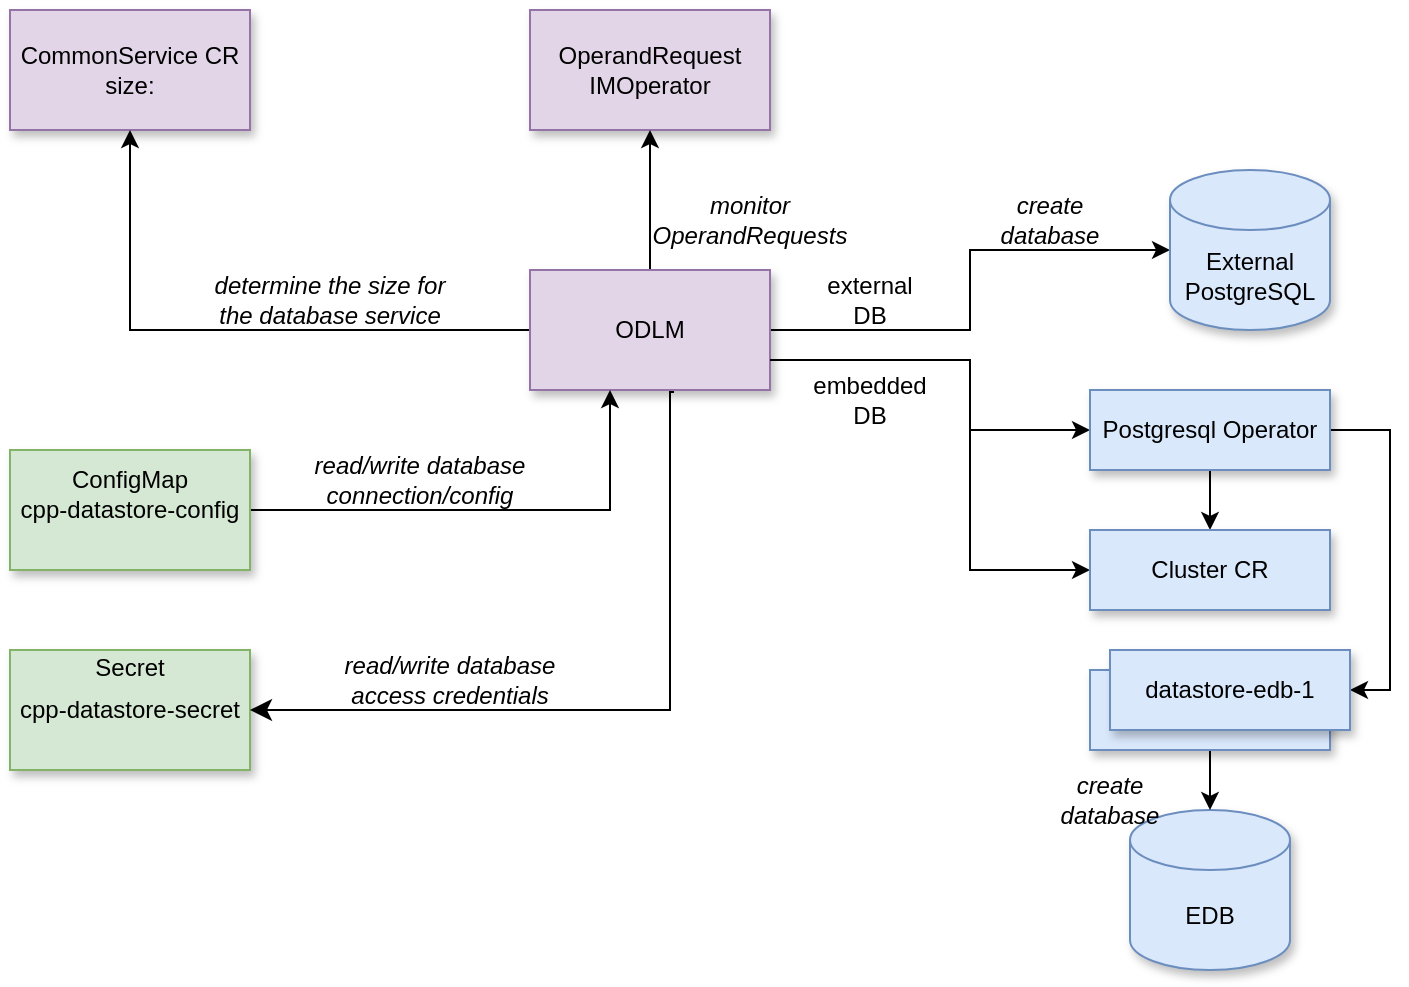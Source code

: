 <mxfile version="22.1.21" type="github" pages="5">
  <diagram name="Page-1" id="4NYb0zLQct-NG_Pp62c1">
    <mxGraphModel dx="965" dy="601" grid="1" gridSize="10" guides="1" tooltips="1" connect="1" arrows="1" fold="1" page="1" pageScale="1" pageWidth="850" pageHeight="1100" math="0" shadow="0">
      <root>
        <mxCell id="0" />
        <mxCell id="1" parent="0" />
        <mxCell id="V-ygPXuaMBpOGokOMCwL-1" value="CommonService CR&lt;br&gt;size:" style="rounded=0;whiteSpace=wrap;html=1;fillColor=#e1d5e7;strokeColor=#9673a6;shadow=1;" parent="1" vertex="1">
          <mxGeometry x="100" y="120" width="120" height="60" as="geometry" />
        </mxCell>
        <mxCell id="V-ygPXuaMBpOGokOMCwL-2" value="OperandRequest&lt;br&gt;IMOperator" style="rounded=0;whiteSpace=wrap;html=1;fillColor=#e1d5e7;strokeColor=#9673a6;shadow=1;" parent="1" vertex="1">
          <mxGeometry x="360" y="120" width="120" height="60" as="geometry" />
        </mxCell>
        <mxCell id="V-ygPXuaMBpOGokOMCwL-4" style="edgeStyle=orthogonalEdgeStyle;rounded=0;orthogonalLoop=1;jettySize=auto;html=1;exitX=0;exitY=0.5;exitDx=0;exitDy=0;entryX=0.5;entryY=1;entryDx=0;entryDy=0;" parent="1" source="V-ygPXuaMBpOGokOMCwL-3" target="V-ygPXuaMBpOGokOMCwL-1" edge="1">
          <mxGeometry relative="1" as="geometry" />
        </mxCell>
        <mxCell id="V-ygPXuaMBpOGokOMCwL-5" style="edgeStyle=orthogonalEdgeStyle;rounded=0;orthogonalLoop=1;jettySize=auto;html=1;exitX=0.5;exitY=0;exitDx=0;exitDy=0;entryX=0.5;entryY=1;entryDx=0;entryDy=0;" parent="1" source="V-ygPXuaMBpOGokOMCwL-3" target="V-ygPXuaMBpOGokOMCwL-2" edge="1">
          <mxGeometry relative="1" as="geometry" />
        </mxCell>
        <mxCell id="V-ygPXuaMBpOGokOMCwL-14" style="edgeStyle=orthogonalEdgeStyle;rounded=0;orthogonalLoop=1;jettySize=auto;html=1;exitX=1;exitY=0.5;exitDx=0;exitDy=0;" parent="1" source="V-ygPXuaMBpOGokOMCwL-3" target="V-ygPXuaMBpOGokOMCwL-12" edge="1">
          <mxGeometry relative="1" as="geometry" />
        </mxCell>
        <mxCell id="V-ygPXuaMBpOGokOMCwL-28" style="edgeStyle=orthogonalEdgeStyle;rounded=0;orthogonalLoop=1;jettySize=auto;html=1;exitX=1;exitY=0.75;exitDx=0;exitDy=0;entryX=0;entryY=0.5;entryDx=0;entryDy=0;" parent="1" source="V-ygPXuaMBpOGokOMCwL-3" target="V-ygPXuaMBpOGokOMCwL-27" edge="1">
          <mxGeometry relative="1" as="geometry">
            <Array as="points">
              <mxPoint x="580" y="295" />
              <mxPoint x="580" y="400" />
            </Array>
          </mxGeometry>
        </mxCell>
        <mxCell id="V-ygPXuaMBpOGokOMCwL-3" value="ODLM" style="rounded=0;whiteSpace=wrap;html=1;fillColor=#e1d5e7;strokeColor=#9673a6;shadow=1;" parent="1" vertex="1">
          <mxGeometry x="360" y="250" width="120" height="60" as="geometry" />
        </mxCell>
        <mxCell id="V-ygPXuaMBpOGokOMCwL-10" style="edgeStyle=orthogonalEdgeStyle;rounded=0;orthogonalLoop=1;jettySize=auto;html=1;exitX=1;exitY=0.5;exitDx=0;exitDy=0;" parent="1" source="V-ygPXuaMBpOGokOMCwL-7" edge="1">
          <mxGeometry relative="1" as="geometry">
            <mxPoint x="400" y="310" as="targetPoint" />
            <Array as="points">
              <mxPoint x="400" y="370" />
              <mxPoint x="400" y="310" />
            </Array>
          </mxGeometry>
        </mxCell>
        <mxCell id="V-ygPXuaMBpOGokOMCwL-7" value="cpp-datastore-config" style="rounded=0;whiteSpace=wrap;html=1;fillColor=#d5e8d4;strokeColor=#82b366;shadow=1;" parent="1" vertex="1">
          <mxGeometry x="100" y="340" width="120" height="60" as="geometry" />
        </mxCell>
        <mxCell id="V-ygPXuaMBpOGokOMCwL-8" value="cpp-datastore-secret" style="rounded=0;whiteSpace=wrap;html=1;fillColor=#d5e8d4;strokeColor=#82b366;shadow=1;" parent="1" vertex="1">
          <mxGeometry x="100" y="440" width="120" height="60" as="geometry" />
        </mxCell>
        <mxCell id="V-ygPXuaMBpOGokOMCwL-11" value="" style="edgeStyle=elbowEdgeStyle;elbow=horizontal;endArrow=classic;html=1;curved=0;rounded=0;endSize=8;startSize=8;entryX=1;entryY=0.5;entryDx=0;entryDy=0;exitX=0.6;exitY=1.017;exitDx=0;exitDy=0;exitPerimeter=0;" parent="1" source="V-ygPXuaMBpOGokOMCwL-3" target="V-ygPXuaMBpOGokOMCwL-8" edge="1">
          <mxGeometry width="50" height="50" relative="1" as="geometry">
            <mxPoint x="400" y="360" as="sourcePoint" />
            <mxPoint x="450" y="310" as="targetPoint" />
            <Array as="points">
              <mxPoint x="430" y="390" />
            </Array>
          </mxGeometry>
        </mxCell>
        <mxCell id="V-ygPXuaMBpOGokOMCwL-12" value="External PostgreSQL" style="shape=cylinder3;whiteSpace=wrap;html=1;boundedLbl=1;backgroundOutline=1;size=15;fillColor=#dae8fc;strokeColor=#6c8ebf;shadow=1;" parent="1" vertex="1">
          <mxGeometry x="680" y="200" width="80" height="80" as="geometry" />
        </mxCell>
        <mxCell id="V-ygPXuaMBpOGokOMCwL-13" value="EDB" style="shape=cylinder3;whiteSpace=wrap;html=1;boundedLbl=1;backgroundOutline=1;size=15;shadow=1;fillColor=#dae8fc;strokeColor=#6c8ebf;" parent="1" vertex="1">
          <mxGeometry x="660" y="520" width="80" height="80" as="geometry" />
        </mxCell>
        <mxCell id="V-ygPXuaMBpOGokOMCwL-15" style="edgeStyle=orthogonalEdgeStyle;rounded=0;orthogonalLoop=1;jettySize=auto;html=1;exitX=1;exitY=0.75;exitDx=0;exitDy=0;entryX=0;entryY=0.5;entryDx=0;entryDy=0;" parent="1" source="V-ygPXuaMBpOGokOMCwL-3" target="V-ygPXuaMBpOGokOMCwL-26" edge="1">
          <mxGeometry relative="1" as="geometry">
            <Array as="points">
              <mxPoint x="580" y="295" />
              <mxPoint x="580" y="330" />
            </Array>
          </mxGeometry>
        </mxCell>
        <mxCell id="V-ygPXuaMBpOGokOMCwL-16" value="&lt;i&gt;determine the size for the database service&lt;/i&gt;" style="text;html=1;strokeColor=none;fillColor=none;align=center;verticalAlign=middle;whiteSpace=wrap;rounded=0;" parent="1" vertex="1">
          <mxGeometry x="200" y="250" width="120" height="30" as="geometry" />
        </mxCell>
        <mxCell id="V-ygPXuaMBpOGokOMCwL-17" value="&lt;i&gt;monitor&lt;/i&gt; &lt;i&gt;OperandRequests&lt;/i&gt;" style="text;html=1;strokeColor=none;fillColor=none;align=center;verticalAlign=middle;whiteSpace=wrap;rounded=0;" parent="1" vertex="1">
          <mxGeometry x="440" y="210" width="60" height="30" as="geometry" />
        </mxCell>
        <mxCell id="V-ygPXuaMBpOGokOMCwL-18" value="&lt;i style=&quot;border-color: var(--border-color);&quot;&gt;create database&lt;/i&gt;" style="text;html=1;strokeColor=none;fillColor=none;align=center;verticalAlign=middle;whiteSpace=wrap;rounded=0;" parent="1" vertex="1">
          <mxGeometry x="590" y="210" width="60" height="30" as="geometry" />
        </mxCell>
        <mxCell id="V-ygPXuaMBpOGokOMCwL-20" value="&lt;i&gt;read/write database connection/config&lt;/i&gt;" style="text;html=1;strokeColor=none;fillColor=none;align=center;verticalAlign=middle;whiteSpace=wrap;rounded=0;" parent="1" vertex="1">
          <mxGeometry x="250" y="340" width="110" height="30" as="geometry" />
        </mxCell>
        <mxCell id="V-ygPXuaMBpOGokOMCwL-21" value="&lt;i&gt;read/write database access credentials&lt;/i&gt;" style="text;html=1;strokeColor=none;fillColor=none;align=center;verticalAlign=middle;whiteSpace=wrap;rounded=0;" parent="1" vertex="1">
          <mxGeometry x="260" y="440" width="120" height="30" as="geometry" />
        </mxCell>
        <mxCell id="V-ygPXuaMBpOGokOMCwL-22" value="ConfigMap" style="text;html=1;strokeColor=none;fillColor=none;align=center;verticalAlign=middle;whiteSpace=wrap;rounded=0;" parent="1" vertex="1">
          <mxGeometry x="130" y="340" width="60" height="30" as="geometry" />
        </mxCell>
        <mxCell id="V-ygPXuaMBpOGokOMCwL-23" value="Secret" style="text;html=1;strokeColor=none;fillColor=none;align=center;verticalAlign=middle;whiteSpace=wrap;rounded=0;" parent="1" vertex="1">
          <mxGeometry x="130" y="434" width="60" height="30" as="geometry" />
        </mxCell>
        <mxCell id="V-ygPXuaMBpOGokOMCwL-24" value="external DB" style="text;html=1;strokeColor=none;fillColor=none;align=center;verticalAlign=middle;whiteSpace=wrap;rounded=0;" parent="1" vertex="1">
          <mxGeometry x="500" y="250" width="60" height="30" as="geometry" />
        </mxCell>
        <mxCell id="V-ygPXuaMBpOGokOMCwL-25" value="embedded DB" style="text;html=1;strokeColor=none;fillColor=none;align=center;verticalAlign=middle;whiteSpace=wrap;rounded=0;" parent="1" vertex="1">
          <mxGeometry x="500" y="300" width="60" height="30" as="geometry" />
        </mxCell>
        <mxCell id="V-ygPXuaMBpOGokOMCwL-29" style="edgeStyle=orthogonalEdgeStyle;rounded=0;orthogonalLoop=1;jettySize=auto;html=1;exitX=0.5;exitY=1;exitDx=0;exitDy=0;entryX=0.5;entryY=0;entryDx=0;entryDy=0;" parent="1" source="V-ygPXuaMBpOGokOMCwL-26" target="V-ygPXuaMBpOGokOMCwL-27" edge="1">
          <mxGeometry relative="1" as="geometry" />
        </mxCell>
        <mxCell id="V-ygPXuaMBpOGokOMCwL-32" style="edgeStyle=orthogonalEdgeStyle;rounded=0;orthogonalLoop=1;jettySize=auto;html=1;exitX=1;exitY=0.5;exitDx=0;exitDy=0;entryX=1;entryY=0.5;entryDx=0;entryDy=0;" parent="1" source="V-ygPXuaMBpOGokOMCwL-26" target="V-ygPXuaMBpOGokOMCwL-31" edge="1">
          <mxGeometry relative="1" as="geometry" />
        </mxCell>
        <mxCell id="V-ygPXuaMBpOGokOMCwL-26" value="Postgresql Operator" style="rounded=0;whiteSpace=wrap;html=1;fillColor=#dae8fc;strokeColor=#6c8ebf;shadow=1;" parent="1" vertex="1">
          <mxGeometry x="640" y="310" width="120" height="40" as="geometry" />
        </mxCell>
        <mxCell id="V-ygPXuaMBpOGokOMCwL-27" value="Cluster CR" style="rounded=0;whiteSpace=wrap;html=1;fillColor=#dae8fc;strokeColor=#6c8ebf;shadow=1;" parent="1" vertex="1">
          <mxGeometry x="640" y="380" width="120" height="40" as="geometry" />
        </mxCell>
        <mxCell id="V-ygPXuaMBpOGokOMCwL-33" style="edgeStyle=orthogonalEdgeStyle;rounded=0;orthogonalLoop=1;jettySize=auto;html=1;exitX=0.5;exitY=1;exitDx=0;exitDy=0;" parent="1" source="V-ygPXuaMBpOGokOMCwL-30" target="V-ygPXuaMBpOGokOMCwL-13" edge="1">
          <mxGeometry relative="1" as="geometry" />
        </mxCell>
        <mxCell id="V-ygPXuaMBpOGokOMCwL-30" value="datastore-edb" style="rounded=0;whiteSpace=wrap;html=1;fillColor=#dae8fc;strokeColor=#6c8ebf;shadow=1;" parent="1" vertex="1">
          <mxGeometry x="640" y="450" width="120" height="40" as="geometry" />
        </mxCell>
        <mxCell id="V-ygPXuaMBpOGokOMCwL-31" value="datastore-edb-1" style="rounded=0;whiteSpace=wrap;html=1;fillColor=#dae8fc;strokeColor=#6c8ebf;shadow=1;" parent="1" vertex="1">
          <mxGeometry x="650" y="440" width="120" height="40" as="geometry" />
        </mxCell>
        <mxCell id="V-ygPXuaMBpOGokOMCwL-34" value="&lt;i style=&quot;border-color: var(--border-color);&quot;&gt;create database&lt;/i&gt;" style="text;html=1;strokeColor=none;fillColor=none;align=center;verticalAlign=middle;whiteSpace=wrap;rounded=0;" parent="1" vertex="1">
          <mxGeometry x="620" y="500" width="60" height="30" as="geometry" />
        </mxCell>
      </root>
    </mxGraphModel>
  </diagram>
  <diagram name="Copy of Page-1" id="gDhjH6wC1CXVdjZo_iOn">
    <mxGraphModel dx="1104" dy="680" grid="1" gridSize="10" guides="1" tooltips="1" connect="1" arrows="1" fold="1" page="1" pageScale="1" pageWidth="850" pageHeight="1100" math="0" shadow="0">
      <root>
        <mxCell id="aXqo243ZjY-tswD3DviX-0" />
        <mxCell id="aXqo243ZjY-tswD3DviX-1" parent="aXqo243ZjY-tswD3DviX-0" />
        <mxCell id="aXqo243ZjY-tswD3DviX-2" value="CommonService CR&lt;br&gt;size:" style="rounded=0;whiteSpace=wrap;html=1;fillColor=#e1d5e7;strokeColor=#9673a6;shadow=1;" parent="aXqo243ZjY-tswD3DviX-1" vertex="1">
          <mxGeometry x="675" y="210" width="120" height="60" as="geometry" />
        </mxCell>
        <mxCell id="aXqo243ZjY-tswD3DviX-3" value="OperandRequest&lt;br&gt;IMOperator" style="rounded=0;whiteSpace=wrap;html=1;fillColor=#e1d5e7;strokeColor=#9673a6;shadow=1;" parent="aXqo243ZjY-tswD3DviX-1" vertex="1">
          <mxGeometry x="360" y="130" width="120" height="60" as="geometry" />
        </mxCell>
        <mxCell id="KxxHpRpTSut9hbL86l03-28" style="edgeStyle=orthogonalEdgeStyle;rounded=0;orthogonalLoop=1;jettySize=auto;html=1;exitX=1;exitY=0.5;exitDx=0;exitDy=0;entryX=0.5;entryY=1;entryDx=0;entryDy=0;" parent="aXqo243ZjY-tswD3DviX-1" source="aXqo243ZjY-tswD3DviX-8" target="KxxHpRpTSut9hbL86l03-4" edge="1">
          <mxGeometry relative="1" as="geometry" />
        </mxCell>
        <mxCell id="g735U0OdRRv8APV3Qpki-0" style="edgeStyle=orthogonalEdgeStyle;rounded=0;orthogonalLoop=1;jettySize=auto;html=1;exitX=0.5;exitY=1;exitDx=0;exitDy=0;entryX=0;entryY=0.5;entryDx=0;entryDy=0;" parent="aXqo243ZjY-tswD3DviX-1" source="aXqo243ZjY-tswD3DviX-8" target="aXqo243ZjY-tswD3DviX-28" edge="1">
          <mxGeometry relative="1" as="geometry" />
        </mxCell>
        <mxCell id="g735U0OdRRv8APV3Qpki-1" style="edgeStyle=orthogonalEdgeStyle;rounded=0;orthogonalLoop=1;jettySize=auto;html=1;entryX=0;entryY=0.5;entryDx=0;entryDy=0;" parent="aXqo243ZjY-tswD3DviX-1" source="aXqo243ZjY-tswD3DviX-8" target="aXqo243ZjY-tswD3DviX-10" edge="1">
          <mxGeometry relative="1" as="geometry" />
        </mxCell>
        <mxCell id="g735U0OdRRv8APV3Qpki-2" style="edgeStyle=orthogonalEdgeStyle;rounded=0;orthogonalLoop=1;jettySize=auto;html=1;exitX=0.5;exitY=1;exitDx=0;exitDy=0;entryX=0;entryY=0.5;entryDx=0;entryDy=0;" parent="aXqo243ZjY-tswD3DviX-1" source="aXqo243ZjY-tswD3DviX-8" target="aXqo243ZjY-tswD3DviX-11" edge="1">
          <mxGeometry relative="1" as="geometry" />
        </mxCell>
        <mxCell id="aXqo243ZjY-tswD3DviX-8" value="ODLM" style="rounded=0;whiteSpace=wrap;html=1;fillColor=#e1d5e7;strokeColor=#9673a6;shadow=1;" parent="aXqo243ZjY-tswD3DviX-1" vertex="1">
          <mxGeometry x="440" y="210" width="120" height="60" as="geometry" />
        </mxCell>
        <mxCell id="aXqo243ZjY-tswD3DviX-10" value="cpp-datastore-config" style="rounded=0;whiteSpace=wrap;html=1;fillColor=#e1d5e7;strokeColor=#9673a6;shadow=1;" parent="aXqo243ZjY-tswD3DviX-1" vertex="1">
          <mxGeometry x="540" y="586" width="120" height="40" as="geometry" />
        </mxCell>
        <mxCell id="aXqo243ZjY-tswD3DviX-11" value="cpp-datastore-secret" style="rounded=0;whiteSpace=wrap;html=1;fillColor=#e1d5e7;strokeColor=#9673a6;shadow=1;" parent="aXqo243ZjY-tswD3DviX-1" vertex="1">
          <mxGeometry x="540" y="636" width="120" height="40" as="geometry" />
        </mxCell>
        <mxCell id="aXqo243ZjY-tswD3DviX-14" value="EDB" style="shape=cylinder3;whiteSpace=wrap;html=1;boundedLbl=1;backgroundOutline=1;size=15;shadow=1;fillColor=#e1d5e7;strokeColor=#9673a6;" parent="aXqo243ZjY-tswD3DviX-1" vertex="1">
          <mxGeometry x="565" y="500" width="80" height="80" as="geometry" />
        </mxCell>
        <mxCell id="aXqo243ZjY-tswD3DviX-21" value="ConfigMap" style="text;html=1;strokeColor=none;fillColor=none;align=center;verticalAlign=middle;whiteSpace=wrap;rounded=0;" parent="aXqo243ZjY-tswD3DviX-1" vertex="1">
          <mxGeometry x="560" y="580" width="60" height="30" as="geometry" />
        </mxCell>
        <mxCell id="aXqo243ZjY-tswD3DviX-22" value="Secret" style="text;html=1;strokeColor=none;fillColor=none;align=center;verticalAlign=middle;whiteSpace=wrap;rounded=0;" parent="aXqo243ZjY-tswD3DviX-1" vertex="1">
          <mxGeometry x="570" y="630" width="60" height="30" as="geometry" />
        </mxCell>
        <mxCell id="aXqo243ZjY-tswD3DviX-26" style="edgeStyle=orthogonalEdgeStyle;rounded=0;orthogonalLoop=1;jettySize=auto;html=1;exitX=1;exitY=0.5;exitDx=0;exitDy=0;entryX=1;entryY=0.5;entryDx=0;entryDy=0;" parent="aXqo243ZjY-tswD3DviX-1" source="aXqo243ZjY-tswD3DviX-27" target="aXqo243ZjY-tswD3DviX-31" edge="1">
          <mxGeometry relative="1" as="geometry" />
        </mxCell>
        <mxCell id="aXqo243ZjY-tswD3DviX-27" value="Postgresql Operator" style="rounded=0;whiteSpace=wrap;html=1;fillColor=#e1d5e7;strokeColor=#9673a6;shadow=1;" parent="aXqo243ZjY-tswD3DviX-1" vertex="1">
          <mxGeometry x="540" y="280" width="120" height="40" as="geometry" />
        </mxCell>
        <mxCell id="aXqo243ZjY-tswD3DviX-28" value="Cluster CR" style="rounded=0;whiteSpace=wrap;html=1;fillColor=#e1d5e7;strokeColor=#9673a6;shadow=1;" parent="aXqo243ZjY-tswD3DviX-1" vertex="1">
          <mxGeometry x="540" y="340" width="120" height="40" as="geometry" />
        </mxCell>
        <mxCell id="aXqo243ZjY-tswD3DviX-29" style="edgeStyle=orthogonalEdgeStyle;rounded=0;orthogonalLoop=1;jettySize=auto;html=1;exitX=0.5;exitY=1;exitDx=0;exitDy=0;" parent="aXqo243ZjY-tswD3DviX-1" source="aXqo243ZjY-tswD3DviX-30" target="aXqo243ZjY-tswD3DviX-14" edge="1">
          <mxGeometry relative="1" as="geometry" />
        </mxCell>
        <mxCell id="aXqo243ZjY-tswD3DviX-30" value="datastore-edb" style="rounded=0;whiteSpace=wrap;html=1;fillColor=#e1d5e7;strokeColor=#9673a6;shadow=1;" parent="aXqo243ZjY-tswD3DviX-1" vertex="1">
          <mxGeometry x="545" y="430" width="120" height="40" as="geometry" />
        </mxCell>
        <mxCell id="aXqo243ZjY-tswD3DviX-31" value="datastore-edb-1" style="rounded=0;whiteSpace=wrap;html=1;fillColor=#e1d5e7;strokeColor=#9673a6;shadow=1;" parent="aXqo243ZjY-tswD3DviX-1" vertex="1">
          <mxGeometry x="555" y="420" width="120" height="40" as="geometry" />
        </mxCell>
        <mxCell id="KxxHpRpTSut9hbL86l03-25" style="edgeStyle=orthogonalEdgeStyle;rounded=0;orthogonalLoop=1;jettySize=auto;html=1;exitX=0;exitY=0.5;exitDx=0;exitDy=0;entryX=0.5;entryY=0;entryDx=0;entryDy=0;" parent="aXqo243ZjY-tswD3DviX-1" source="KxxHpRpTSut9hbL86l03-0" target="KxxHpRpTSut9hbL86l03-4" edge="1">
          <mxGeometry relative="1" as="geometry" />
        </mxCell>
        <mxCell id="KxxHpRpTSut9hbL86l03-0" value="IM Operator" style="rounded=0;whiteSpace=wrap;html=1;fillColor=#e1d5e7;strokeColor=#9673a6;shadow=1;" parent="aXqo243ZjY-tswD3DviX-1" vertex="1">
          <mxGeometry x="360" y="280" width="120" height="60" as="geometry" />
        </mxCell>
        <mxCell id="KxxHpRpTSut9hbL86l03-4" value="OperandRequest&lt;br&gt;Postgresql" style="rounded=0;whiteSpace=wrap;html=1;fillColor=#e1d5e7;strokeColor=#9673a6;shadow=1;" parent="aXqo243ZjY-tswD3DviX-1" vertex="1">
          <mxGeometry x="540" y="130" width="120" height="60" as="geometry" />
        </mxCell>
        <mxCell id="KxxHpRpTSut9hbL86l03-26" style="edgeStyle=orthogonalEdgeStyle;rounded=0;orthogonalLoop=1;jettySize=auto;html=1;exitX=0;exitY=0.5;exitDx=0;exitDy=0;entryX=0.417;entryY=1.025;entryDx=0;entryDy=0;entryPerimeter=0;" parent="aXqo243ZjY-tswD3DviX-1" source="aXqo243ZjY-tswD3DviX-8" target="aXqo243ZjY-tswD3DviX-3" edge="1">
          <mxGeometry relative="1" as="geometry" />
        </mxCell>
        <mxCell id="KxxHpRpTSut9hbL86l03-27" style="edgeStyle=orthogonalEdgeStyle;rounded=0;orthogonalLoop=1;jettySize=auto;html=1;exitX=0;exitY=0.75;exitDx=0;exitDy=0;entryX=0.4;entryY=-0.008;entryDx=0;entryDy=0;entryPerimeter=0;" parent="aXqo243ZjY-tswD3DviX-1" source="aXqo243ZjY-tswD3DviX-8" target="KxxHpRpTSut9hbL86l03-0" edge="1">
          <mxGeometry relative="1" as="geometry" />
        </mxCell>
        <mxCell id="KxxHpRpTSut9hbL86l03-29" style="edgeStyle=orthogonalEdgeStyle;rounded=0;orthogonalLoop=1;jettySize=auto;html=1;exitX=1;exitY=0.75;exitDx=0;exitDy=0;entryX=0.5;entryY=0;entryDx=0;entryDy=0;" parent="aXqo243ZjY-tswD3DviX-1" source="aXqo243ZjY-tswD3DviX-8" target="aXqo243ZjY-tswD3DviX-27" edge="1">
          <mxGeometry relative="1" as="geometry" />
        </mxCell>
      </root>
    </mxGraphModel>
  </diagram>
  <diagram id="crekCCUXudejADSFX16k" name="Page-3">
    <mxGraphModel dx="2049" dy="708" grid="1" gridSize="10" guides="1" tooltips="1" connect="1" arrows="1" fold="1" page="1" pageScale="1" pageWidth="850" pageHeight="1100" math="0" shadow="0">
      <root>
        <mxCell id="0" />
        <mxCell id="1" parent="0" />
        <mxCell id="ta1OCtWiiESoTJp8jfqA-3" style="edgeStyle=orthogonalEdgeStyle;rounded=0;orthogonalLoop=1;jettySize=auto;html=1;exitX=0.5;exitY=1;exitDx=0;exitDy=0;entryX=0.5;entryY=0;entryDx=0;entryDy=0;" edge="1" parent="1" source="ta1OCtWiiESoTJp8jfqA-1" target="ta1OCtWiiESoTJp8jfqA-2">
          <mxGeometry relative="1" as="geometry" />
        </mxCell>
        <mxCell id="ta1OCtWiiESoTJp8jfqA-16" style="edgeStyle=orthogonalEdgeStyle;rounded=0;orthogonalLoop=1;jettySize=auto;html=1;exitX=1;exitY=0.5;exitDx=0;exitDy=0;entryX=0.5;entryY=0;entryDx=0;entryDy=0;" edge="1" parent="1" source="ta1OCtWiiESoTJp8jfqA-1" target="ta1OCtWiiESoTJp8jfqA-6">
          <mxGeometry relative="1" as="geometry" />
        </mxCell>
        <mxCell id="ta1OCtWiiESoTJp8jfqA-19" style="edgeStyle=orthogonalEdgeStyle;rounded=0;orthogonalLoop=1;jettySize=auto;html=1;exitX=1;exitY=0.25;exitDx=0;exitDy=0;entryX=1;entryY=0.5;entryDx=0;entryDy=0;" edge="1" parent="1" source="ta1OCtWiiESoTJp8jfqA-1" target="ta1OCtWiiESoTJp8jfqA-17">
          <mxGeometry relative="1" as="geometry">
            <Array as="points">
              <mxPoint x="580" y="115" />
              <mxPoint x="580" y="500" />
            </Array>
          </mxGeometry>
        </mxCell>
        <mxCell id="ta1OCtWiiESoTJp8jfqA-1" value="Cloud Pak Operator " style="rounded=0;whiteSpace=wrap;html=1;fillColor=#e1d5e7;strokeColor=#9673a6;shadow=1;" vertex="1" parent="1">
          <mxGeometry x="210" y="100" width="120" height="60" as="geometry" />
        </mxCell>
        <mxCell id="ta1OCtWiiESoTJp8jfqA-8" style="edgeStyle=orthogonalEdgeStyle;rounded=0;orthogonalLoop=1;jettySize=auto;html=1;exitX=0.5;exitY=1;exitDx=0;exitDy=0;entryX=0.5;entryY=0;entryDx=0;entryDy=0;" edge="1" parent="1" source="ta1OCtWiiESoTJp8jfqA-2" target="ta1OCtWiiESoTJp8jfqA-5">
          <mxGeometry relative="1" as="geometry" />
        </mxCell>
        <mxCell id="ta1OCtWiiESoTJp8jfqA-13" style="edgeStyle=orthogonalEdgeStyle;rounded=0;orthogonalLoop=1;jettySize=auto;html=1;exitX=1;exitY=0.5;exitDx=0;exitDy=0;entryX=0;entryY=0.5;entryDx=0;entryDy=0;" edge="1" parent="1" source="ta1OCtWiiESoTJp8jfqA-2" target="ta1OCtWiiESoTJp8jfqA-6">
          <mxGeometry relative="1" as="geometry" />
        </mxCell>
        <mxCell id="ta1OCtWiiESoTJp8jfqA-2" value="Common Service Operator" style="rounded=0;whiteSpace=wrap;html=1;fillColor=#e1d5e7;strokeColor=#9673a6;shadow=1;" vertex="1" parent="1">
          <mxGeometry x="210" y="210" width="120" height="60" as="geometry" />
        </mxCell>
        <mxCell id="ta1OCtWiiESoTJp8jfqA-4" value="1" style="text;html=1;strokeColor=none;fillColor=none;align=center;verticalAlign=middle;whiteSpace=wrap;rounded=0;" vertex="1" parent="1">
          <mxGeometry x="210" y="170" width="60" height="30" as="geometry" />
        </mxCell>
        <mxCell id="ta1OCtWiiESoTJp8jfqA-14" style="edgeStyle=orthogonalEdgeStyle;rounded=0;orthogonalLoop=1;jettySize=auto;html=1;exitX=1;exitY=0.5;exitDx=0;exitDy=0;" edge="1" parent="1" source="ta1OCtWiiESoTJp8jfqA-5" target="ta1OCtWiiESoTJp8jfqA-11">
          <mxGeometry relative="1" as="geometry" />
        </mxCell>
        <mxCell id="ta1OCtWiiESoTJp8jfqA-15" style="edgeStyle=orthogonalEdgeStyle;rounded=0;orthogonalLoop=1;jettySize=auto;html=1;exitX=1;exitY=0.5;exitDx=0;exitDy=0;entryX=0;entryY=0.5;entryDx=0;entryDy=0;" edge="1" parent="1" source="ta1OCtWiiESoTJp8jfqA-5" target="ta1OCtWiiESoTJp8jfqA-9">
          <mxGeometry relative="1" as="geometry">
            <Array as="points">
              <mxPoint x="370" y="340" />
              <mxPoint x="370" y="420" />
            </Array>
          </mxGeometry>
        </mxCell>
        <mxCell id="ta1OCtWiiESoTJp8jfqA-20" style="edgeStyle=orthogonalEdgeStyle;rounded=0;orthogonalLoop=1;jettySize=auto;html=1;exitX=0.5;exitY=1;exitDx=0;exitDy=0;entryX=0;entryY=0.5;entryDx=0;entryDy=0;" edge="1" parent="1" source="ta1OCtWiiESoTJp8jfqA-5" target="ta1OCtWiiESoTJp8jfqA-17">
          <mxGeometry relative="1" as="geometry" />
        </mxCell>
        <mxCell id="ta1OCtWiiESoTJp8jfqA-34" style="edgeStyle=orthogonalEdgeStyle;rounded=0;orthogonalLoop=1;jettySize=auto;html=1;entryX=0.5;entryY=1;entryDx=0;entryDy=0;" edge="1" parent="1" source="ta1OCtWiiESoTJp8jfqA-5" target="ta1OCtWiiESoTJp8jfqA-31">
          <mxGeometry relative="1" as="geometry">
            <Array as="points">
              <mxPoint x="170" y="340" />
              <mxPoint x="170" y="720" />
              <mxPoint x="470" y="720" />
            </Array>
          </mxGeometry>
        </mxCell>
        <mxCell id="ta1OCtWiiESoTJp8jfqA-35" style="edgeStyle=orthogonalEdgeStyle;rounded=0;orthogonalLoop=1;jettySize=auto;html=1;exitX=0.25;exitY=1;exitDx=0;exitDy=0;entryX=0.25;entryY=0;entryDx=0;entryDy=0;" edge="1" parent="1" source="ta1OCtWiiESoTJp8jfqA-5" target="ta1OCtWiiESoTJp8jfqA-22">
          <mxGeometry relative="1" as="geometry" />
        </mxCell>
        <mxCell id="ta1OCtWiiESoTJp8jfqA-37" style="edgeStyle=orthogonalEdgeStyle;rounded=0;orthogonalLoop=1;jettySize=auto;html=1;exitX=0;exitY=0.75;exitDx=0;exitDy=0;entryX=0;entryY=0.5;entryDx=0;entryDy=0;" edge="1" parent="1" source="ta1OCtWiiESoTJp8jfqA-5" target="ta1OCtWiiESoTJp8jfqA-36">
          <mxGeometry relative="1" as="geometry" />
        </mxCell>
        <mxCell id="ta1OCtWiiESoTJp8jfqA-41" style="edgeStyle=orthogonalEdgeStyle;rounded=0;orthogonalLoop=1;jettySize=auto;html=1;exitX=0.75;exitY=1;exitDx=0;exitDy=0;entryX=0;entryY=0.5;entryDx=0;entryDy=0;" edge="1" parent="1" source="ta1OCtWiiESoTJp8jfqA-5" target="ta1OCtWiiESoTJp8jfqA-39">
          <mxGeometry relative="1" as="geometry">
            <Array as="points">
              <mxPoint x="300" y="460" />
              <mxPoint x="340" y="460" />
              <mxPoint x="340" y="780" />
            </Array>
          </mxGeometry>
        </mxCell>
        <mxCell id="ta1OCtWiiESoTJp8jfqA-45" style="edgeStyle=orthogonalEdgeStyle;rounded=0;orthogonalLoop=1;jettySize=auto;html=1;exitX=1;exitY=1;exitDx=0;exitDy=0;entryX=0.5;entryY=1;entryDx=0;entryDy=0;" edge="1" parent="1" source="ta1OCtWiiESoTJp8jfqA-5" target="ta1OCtWiiESoTJp8jfqA-23">
          <mxGeometry relative="1" as="geometry">
            <Array as="points">
              <mxPoint x="360" y="370" />
              <mxPoint x="360" y="630" />
              <mxPoint x="470" y="630" />
            </Array>
          </mxGeometry>
        </mxCell>
        <mxCell id="ta1OCtWiiESoTJp8jfqA-48" style="edgeStyle=orthogonalEdgeStyle;rounded=0;orthogonalLoop=1;jettySize=auto;html=1;exitX=1;exitY=1;exitDx=0;exitDy=0;entryX=0;entryY=0.5;entryDx=0;entryDy=0;" edge="1" parent="1" source="ta1OCtWiiESoTJp8jfqA-5" target="ta1OCtWiiESoTJp8jfqA-46">
          <mxGeometry relative="1" as="geometry">
            <Array as="points">
              <mxPoint x="360" y="370" />
              <mxPoint x="360" y="630" />
              <mxPoint x="550" y="630" />
              <mxPoint x="550" y="670" />
            </Array>
          </mxGeometry>
        </mxCell>
        <mxCell id="ta1OCtWiiESoTJp8jfqA-83" style="edgeStyle=orthogonalEdgeStyle;rounded=0;orthogonalLoop=1;jettySize=auto;html=1;exitX=0;exitY=0.25;exitDx=0;exitDy=0;entryX=1;entryY=0.75;entryDx=0;entryDy=0;" edge="1" parent="1" source="ta1OCtWiiESoTJp8jfqA-5" target="ta1OCtWiiESoTJp8jfqA-78">
          <mxGeometry relative="1" as="geometry" />
        </mxCell>
        <mxCell id="ta1OCtWiiESoTJp8jfqA-84" style="edgeStyle=orthogonalEdgeStyle;rounded=0;orthogonalLoop=1;jettySize=auto;html=1;exitX=0;exitY=0.25;exitDx=0;exitDy=0;entryX=1;entryY=0.5;entryDx=0;entryDy=0;" edge="1" parent="1" source="ta1OCtWiiESoTJp8jfqA-5" target="ta1OCtWiiESoTJp8jfqA-74">
          <mxGeometry relative="1" as="geometry" />
        </mxCell>
        <mxCell id="ta1OCtWiiESoTJp8jfqA-5" value="ODLM" style="rounded=0;whiteSpace=wrap;html=1;fillColor=#e1d5e7;strokeColor=#9673a6;shadow=1;" vertex="1" parent="1">
          <mxGeometry x="210" y="310" width="120" height="60" as="geometry" />
        </mxCell>
        <mxCell id="ta1OCtWiiESoTJp8jfqA-21" style="edgeStyle=orthogonalEdgeStyle;rounded=0;orthogonalLoop=1;jettySize=auto;html=1;exitX=1;exitY=0.5;exitDx=0;exitDy=0;entryX=1;entryY=0.5;entryDx=0;entryDy=0;" edge="1" parent="1" source="ta1OCtWiiESoTJp8jfqA-6" target="ta1OCtWiiESoTJp8jfqA-9">
          <mxGeometry relative="1" as="geometry">
            <Array as="points">
              <mxPoint x="550" y="240" />
              <mxPoint x="550" y="420" />
            </Array>
          </mxGeometry>
        </mxCell>
        <mxCell id="ta1OCtWiiESoTJp8jfqA-6" value="&lt;div align=&quot;left&quot;&gt;commonService CR: {&lt;br&gt;&lt;/div&gt;&lt;div align=&quot;left&quot;&gt;size: &lt;br&gt;&lt;/div&gt;&lt;div align=&quot;left&quot;&gt;&lt;font color=&quot;#cc0000&quot;&gt;sharedDBSvcs&lt;/font&gt;: &lt;br&gt;&lt;/div&gt;&lt;div align=&quot;left&quot;&gt;}&lt;br&gt;&lt;/div&gt;" style="rounded=1;whiteSpace=wrap;html=1;fillColor=#dae8fc;strokeColor=#6c8ebf;shadow=1;align=left;" vertex="1" parent="1">
          <mxGeometry x="410" y="210" width="120" height="60" as="geometry" />
        </mxCell>
        <mxCell id="ta1OCtWiiESoTJp8jfqA-9" value="&lt;div align=&quot;center&quot;&gt;&lt;br&gt;&lt;/div&gt;" style="rounded=1;whiteSpace=wrap;html=1;fillColor=#dae8fc;strokeColor=#6c8ebf;shadow=1;align=left;" vertex="1" parent="1">
          <mxGeometry x="410" y="390" width="120" height="60" as="geometry" />
        </mxCell>
        <mxCell id="ta1OCtWiiESoTJp8jfqA-10" value="OperandConfig" style="text;html=1;strokeColor=none;fillColor=none;align=center;verticalAlign=middle;whiteSpace=wrap;rounded=0;" vertex="1" parent="1">
          <mxGeometry x="440" y="405" width="60" height="30" as="geometry" />
        </mxCell>
        <mxCell id="ta1OCtWiiESoTJp8jfqA-11" value="&lt;div align=&quot;center&quot;&gt;&lt;br&gt;&lt;/div&gt;" style="rounded=1;whiteSpace=wrap;html=1;fillColor=#dae8fc;strokeColor=#6c8ebf;shadow=1;align=left;" vertex="1" parent="1">
          <mxGeometry x="410" y="310" width="120" height="60" as="geometry" />
        </mxCell>
        <mxCell id="ta1OCtWiiESoTJp8jfqA-12" value="OperandRegistry" style="text;html=1;strokeColor=none;fillColor=none;align=center;verticalAlign=middle;whiteSpace=wrap;rounded=0;" vertex="1" parent="1">
          <mxGeometry x="440" y="325" width="60" height="30" as="geometry" />
        </mxCell>
        <mxCell id="ta1OCtWiiESoTJp8jfqA-17" value="&lt;div align=&quot;center&quot;&gt;&lt;br&gt;&lt;/div&gt;" style="rounded=1;whiteSpace=wrap;html=1;fillColor=#dae8fc;strokeColor=#6c8ebf;shadow=1;align=left;" vertex="1" parent="1">
          <mxGeometry x="410" y="470" width="120" height="60" as="geometry" />
        </mxCell>
        <mxCell id="ta1OCtWiiESoTJp8jfqA-18" value="IM OperandRequest" style="text;html=1;strokeColor=none;fillColor=none;align=center;verticalAlign=middle;whiteSpace=wrap;rounded=0;" vertex="1" parent="1">
          <mxGeometry x="440" y="485" width="60" height="30" as="geometry" />
        </mxCell>
        <mxCell id="ta1OCtWiiESoTJp8jfqA-30" style="edgeStyle=orthogonalEdgeStyle;rounded=0;orthogonalLoop=1;jettySize=auto;html=1;exitX=1;exitY=0.5;exitDx=0;exitDy=0;entryX=0;entryY=0.5;entryDx=0;entryDy=0;" edge="1" parent="1" source="ta1OCtWiiESoTJp8jfqA-22" target="ta1OCtWiiESoTJp8jfqA-23">
          <mxGeometry relative="1" as="geometry" />
        </mxCell>
        <mxCell id="ta1OCtWiiESoTJp8jfqA-33" style="edgeStyle=orthogonalEdgeStyle;rounded=0;orthogonalLoop=1;jettySize=auto;html=1;exitX=0.5;exitY=1;exitDx=0;exitDy=0;entryX=0;entryY=0.5;entryDx=0;entryDy=0;" edge="1" parent="1" source="ta1OCtWiiESoTJp8jfqA-22" target="ta1OCtWiiESoTJp8jfqA-31">
          <mxGeometry relative="1" as="geometry" />
        </mxCell>
        <mxCell id="r-Lgv9qhlFpyGqWtc3tt-4" style="edgeStyle=orthogonalEdgeStyle;rounded=0;orthogonalLoop=1;jettySize=auto;html=1;exitX=0.25;exitY=1;exitDx=0;exitDy=0;entryX=0;entryY=0.5;entryDx=0;entryDy=0;" edge="1" parent="1" source="ta1OCtWiiESoTJp8jfqA-22" target="r-Lgv9qhlFpyGqWtc3tt-1">
          <mxGeometry relative="1" as="geometry" />
        </mxCell>
        <mxCell id="r-Lgv9qhlFpyGqWtc3tt-5" style="edgeStyle=orthogonalEdgeStyle;rounded=0;orthogonalLoop=1;jettySize=auto;html=1;exitX=0.25;exitY=1;exitDx=0;exitDy=0;entryX=0;entryY=0.75;entryDx=0;entryDy=0;" edge="1" parent="1" source="ta1OCtWiiESoTJp8jfqA-22" target="r-Lgv9qhlFpyGqWtc3tt-2">
          <mxGeometry relative="1" as="geometry">
            <Array as="points">
              <mxPoint x="240" y="660" />
              <mxPoint y="660" />
              <mxPoint y="870" />
            </Array>
          </mxGeometry>
        </mxCell>
        <mxCell id="r-Lgv9qhlFpyGqWtc3tt-15" style="edgeStyle=orthogonalEdgeStyle;rounded=0;orthogonalLoop=1;jettySize=auto;html=1;exitX=0.25;exitY=1;exitDx=0;exitDy=0;entryX=0;entryY=0.75;entryDx=0;entryDy=0;" edge="1" parent="1" source="ta1OCtWiiESoTJp8jfqA-22" target="r-Lgv9qhlFpyGqWtc3tt-3">
          <mxGeometry relative="1" as="geometry">
            <Array as="points">
              <mxPoint x="240" y="660" />
              <mxPoint y="660" />
              <mxPoint y="955" />
            </Array>
          </mxGeometry>
        </mxCell>
        <mxCell id="ta1OCtWiiESoTJp8jfqA-22" value="IM Operator" style="rounded=0;whiteSpace=wrap;html=1;fillColor=#e1d5e7;strokeColor=#9673a6;shadow=1;" vertex="1" parent="1">
          <mxGeometry x="210" y="520" width="120" height="60" as="geometry" />
        </mxCell>
        <mxCell id="yPQ33nrjyRzZVA9mc_M2-1" style="edgeStyle=orthogonalEdgeStyle;rounded=0;orthogonalLoop=1;jettySize=auto;html=1;exitX=0;exitY=0.75;exitDx=0;exitDy=0;entryX=0.5;entryY=0;entryDx=0;entryDy=0;dashed=1;" edge="1" parent="1" source="ta1OCtWiiESoTJp8jfqA-23" target="r-Lgv9qhlFpyGqWtc3tt-1">
          <mxGeometry relative="1" as="geometry">
            <Array as="points">
              <mxPoint x="330" y="595" />
              <mxPoint x="330" y="690" />
              <mxPoint x="80" y="690" />
            </Array>
          </mxGeometry>
        </mxCell>
        <mxCell id="yPQ33nrjyRzZVA9mc_M2-2" style="edgeStyle=orthogonalEdgeStyle;rounded=0;orthogonalLoop=1;jettySize=auto;html=1;exitX=0;exitY=0.75;exitDx=0;exitDy=0;entryX=1;entryY=0.25;entryDx=0;entryDy=0;dashed=1;" edge="1" parent="1" source="ta1OCtWiiESoTJp8jfqA-23" target="r-Lgv9qhlFpyGqWtc3tt-2">
          <mxGeometry relative="1" as="geometry">
            <Array as="points">
              <mxPoint x="390" y="595" />
              <mxPoint x="390" y="840" />
            </Array>
          </mxGeometry>
        </mxCell>
        <mxCell id="yPQ33nrjyRzZVA9mc_M2-3" style="edgeStyle=orthogonalEdgeStyle;rounded=0;orthogonalLoop=1;jettySize=auto;html=1;exitX=0;exitY=0.75;exitDx=0;exitDy=0;entryX=1;entryY=0.25;entryDx=0;entryDy=0;dashed=1;" edge="1" parent="1" source="ta1OCtWiiESoTJp8jfqA-23" target="r-Lgv9qhlFpyGqWtc3tt-3">
          <mxGeometry relative="1" as="geometry">
            <Array as="points">
              <mxPoint x="400" y="595" />
              <mxPoint x="400" y="925" />
            </Array>
          </mxGeometry>
        </mxCell>
        <mxCell id="ta1OCtWiiESoTJp8jfqA-23" value="&lt;div align=&quot;center&quot;&gt;&lt;br&gt;&lt;/div&gt;" style="rounded=1;whiteSpace=wrap;html=1;fillColor=#dae8fc;strokeColor=#6c8ebf;shadow=1;align=left;" vertex="1" parent="1">
          <mxGeometry x="410" y="550" width="120" height="60" as="geometry" />
        </mxCell>
        <mxCell id="ta1OCtWiiESoTJp8jfqA-24" value="&lt;font style=&quot;font-size: 12px;&quot; color=&quot;#cc0000&quot;&gt;im-datastore-edb-cm&lt;/font&gt;" style="text;html=1;strokeColor=none;fillColor=none;align=center;verticalAlign=middle;whiteSpace=wrap;rounded=0;" vertex="1" parent="1">
          <mxGeometry x="440" y="560" width="60" height="30" as="geometry" />
        </mxCell>
        <mxCell id="ta1OCtWiiESoTJp8jfqA-26" value="" style="ellipse;shape=cloud;whiteSpace=wrap;html=1;" vertex="1" parent="1">
          <mxGeometry x="600" y="470" width="170" height="90" as="geometry" />
        </mxCell>
        <mxCell id="ta1OCtWiiESoTJp8jfqA-27" value="" style="shape=flexArrow;endArrow=classic;html=1;rounded=0;" edge="1" parent="1">
          <mxGeometry width="50" height="50" relative="1" as="geometry">
            <mxPoint x="550" y="580" as="sourcePoint" />
            <mxPoint x="600" y="530" as="targetPoint" />
          </mxGeometry>
        </mxCell>
        <mxCell id="ta1OCtWiiESoTJp8jfqA-29" value="is_embedded_database: true" style="text;html=1;strokeColor=none;fillColor=none;align=center;verticalAlign=middle;whiteSpace=wrap;rounded=0;" vertex="1" parent="1">
          <mxGeometry x="650" y="500" width="60" height="30" as="geometry" />
        </mxCell>
        <mxCell id="ta1OCtWiiESoTJp8jfqA-31" value="&lt;div align=&quot;center&quot;&gt;&lt;br&gt;&lt;/div&gt;" style="rounded=1;whiteSpace=wrap;html=1;fillColor=#dae8fc;strokeColor=#6c8ebf;shadow=1;align=left;" vertex="1" parent="1">
          <mxGeometry x="410" y="640" width="120" height="60" as="geometry" />
        </mxCell>
        <mxCell id="ta1OCtWiiESoTJp8jfqA-32" value="&lt;font style=&quot;font-size: 12px;&quot; color=&quot;#cc0000&quot;&gt;Postgres OperandRequest&lt;/font&gt;" style="text;html=1;strokeColor=none;fillColor=none;align=center;verticalAlign=middle;whiteSpace=wrap;rounded=0;" vertex="1" parent="1">
          <mxGeometry x="440" y="655" width="60" height="30" as="geometry" />
        </mxCell>
        <mxCell id="ta1OCtWiiESoTJp8jfqA-44" style="edgeStyle=orthogonalEdgeStyle;rounded=0;orthogonalLoop=1;jettySize=auto;html=1;exitX=0.25;exitY=1;exitDx=0;exitDy=0;entryX=0.5;entryY=0;entryDx=0;entryDy=0;" edge="1" parent="1" source="ta1OCtWiiESoTJp8jfqA-36" target="ta1OCtWiiESoTJp8jfqA-43">
          <mxGeometry relative="1" as="geometry" />
        </mxCell>
        <mxCell id="ta1OCtWiiESoTJp8jfqA-36" value="Postgres Operator" style="rounded=0;whiteSpace=wrap;html=1;fillColor=#e1d5e7;strokeColor=#9673a6;shadow=1;" vertex="1" parent="1">
          <mxGeometry x="210" y="750" width="120" height="60" as="geometry" />
        </mxCell>
        <mxCell id="ta1OCtWiiESoTJp8jfqA-39" value="&lt;div align=&quot;center&quot;&gt;&lt;br&gt;&lt;/div&gt;" style="rounded=1;whiteSpace=wrap;html=1;fillColor=#dae8fc;strokeColor=#6c8ebf;shadow=1;align=left;" vertex="1" parent="1">
          <mxGeometry x="410" y="750" width="120" height="60" as="geometry" />
        </mxCell>
        <mxCell id="ta1OCtWiiESoTJp8jfqA-40" value="EDB Postgres Cluster" style="text;html=1;strokeColor=none;fillColor=none;align=center;verticalAlign=middle;whiteSpace=wrap;rounded=0;" vertex="1" parent="1">
          <mxGeometry x="440" y="760" width="60" height="30" as="geometry" />
        </mxCell>
        <mxCell id="ta1OCtWiiESoTJp8jfqA-42" style="edgeStyle=orthogonalEdgeStyle;rounded=0;orthogonalLoop=1;jettySize=auto;html=1;exitX=0.5;exitY=1;exitDx=0;exitDy=0;entryX=0.417;entryY=1;entryDx=0;entryDy=0;entryPerimeter=0;" edge="1" parent="1" source="ta1OCtWiiESoTJp8jfqA-36" target="ta1OCtWiiESoTJp8jfqA-39">
          <mxGeometry relative="1" as="geometry" />
        </mxCell>
        <mxCell id="ta1OCtWiiESoTJp8jfqA-43" value="&lt;font color=&quot;#cc0000&quot; style=&quot;font-size: 12px;&quot;&gt;cs-datastore-edb-1&lt;/font&gt;" style="rounded=0;whiteSpace=wrap;html=1;fillColor=#e1d5e7;strokeColor=#9673a6;shadow=1;" vertex="1" parent="1">
          <mxGeometry x="220" y="960" width="120" height="60" as="geometry" />
        </mxCell>
        <mxCell id="yPQ33nrjyRzZVA9mc_M2-5" style="edgeStyle=orthogonalEdgeStyle;rounded=0;orthogonalLoop=1;jettySize=auto;html=1;exitX=0.5;exitY=1;exitDx=0;exitDy=0;entryX=1;entryY=0.75;entryDx=0;entryDy=0;dashed=1;" edge="1" parent="1" source="ta1OCtWiiESoTJp8jfqA-46" target="r-Lgv9qhlFpyGqWtc3tt-2">
          <mxGeometry relative="1" as="geometry" />
        </mxCell>
        <mxCell id="yPQ33nrjyRzZVA9mc_M2-6" style="edgeStyle=orthogonalEdgeStyle;rounded=0;orthogonalLoop=1;jettySize=auto;html=1;exitX=0.5;exitY=1;exitDx=0;exitDy=0;entryX=0.5;entryY=1;entryDx=0;entryDy=0;dashed=1;" edge="1" parent="1" source="ta1OCtWiiESoTJp8jfqA-46" target="r-Lgv9qhlFpyGqWtc3tt-1">
          <mxGeometry relative="1" as="geometry">
            <Array as="points">
              <mxPoint x="640" y="820" />
              <mxPoint x="80" y="820" />
            </Array>
          </mxGeometry>
        </mxCell>
        <mxCell id="ta1OCtWiiESoTJp8jfqA-46" value="&lt;div align=&quot;center&quot;&gt;&lt;br&gt;&lt;/div&gt;" style="rounded=1;whiteSpace=wrap;html=1;fillColor=#dae8fc;strokeColor=#6c8ebf;shadow=1;align=left;" vertex="1" parent="1">
          <mxGeometry x="580" y="640" width="120" height="60" as="geometry" />
        </mxCell>
        <mxCell id="ta1OCtWiiESoTJp8jfqA-47" value="&lt;font style=&quot;font-size: 12px;&quot; color=&quot;#cc0000&quot;&gt;im-datastore-edb-secret&lt;/font&gt;" style="text;html=1;strokeColor=none;fillColor=none;align=center;verticalAlign=middle;whiteSpace=wrap;rounded=0;" vertex="1" parent="1">
          <mxGeometry x="600" y="655" width="70" height="30" as="geometry" />
        </mxCell>
        <mxCell id="ta1OCtWiiESoTJp8jfqA-49" value="" style="ellipse;shape=cloud;whiteSpace=wrap;html=1;" vertex="1" parent="1">
          <mxGeometry x="700" y="563" width="150" height="75" as="geometry" />
        </mxCell>
        <mxCell id="ta1OCtWiiESoTJp8jfqA-50" value="&lt;div&gt;dbusername:&lt;/div&gt;&lt;div&gt;dbuserpassword:&lt;br&gt;&lt;/div&gt;" style="text;html=1;strokeColor=none;fillColor=none;align=center;verticalAlign=middle;whiteSpace=wrap;rounded=0;" vertex="1" parent="1">
          <mxGeometry x="750" y="585.5" width="60" height="30" as="geometry" />
        </mxCell>
        <mxCell id="ta1OCtWiiESoTJp8jfqA-51" value="" style="shape=flexArrow;endArrow=classic;html=1;rounded=0;" edge="1" parent="1">
          <mxGeometry width="50" height="50" relative="1" as="geometry">
            <mxPoint x="710" y="677.5" as="sourcePoint" />
            <mxPoint x="760" y="640" as="targetPoint" />
          </mxGeometry>
        </mxCell>
        <mxCell id="ta1OCtWiiESoTJp8jfqA-52" value="" style="ellipse;shape=cloud;whiteSpace=wrap;html=1;" vertex="1" parent="1">
          <mxGeometry x="610" y="250" width="170" height="90" as="geometry" />
        </mxCell>
        <mxCell id="ta1OCtWiiESoTJp8jfqA-53" value="&lt;div&gt;&quot;IM,Zen&quot;,&lt;/div&gt;&lt;div&gt;&quot;IM&quot;,&lt;/div&gt;&lt;div&gt;&quot;Zen&quot;,&lt;/div&gt;&lt;div&gt;&quot;Keycloak&quot;&lt;br&gt;&lt;/div&gt;" style="text;html=1;strokeColor=none;fillColor=none;align=center;verticalAlign=middle;whiteSpace=wrap;rounded=0;" vertex="1" parent="1">
          <mxGeometry x="660" y="280" width="60" height="30" as="geometry" />
        </mxCell>
        <mxCell id="ta1OCtWiiESoTJp8jfqA-54" value="" style="shape=flexArrow;endArrow=classic;html=1;rounded=0;" edge="1" parent="1" target="ta1OCtWiiESoTJp8jfqA-52">
          <mxGeometry width="50" height="50" relative="1" as="geometry">
            <mxPoint x="560" y="250" as="sourcePoint" />
            <mxPoint x="610" y="200" as="targetPoint" />
          </mxGeometry>
        </mxCell>
        <mxCell id="ta1OCtWiiESoTJp8jfqA-55" value="2.1" style="text;html=1;strokeColor=none;fillColor=none;align=center;verticalAlign=middle;whiteSpace=wrap;rounded=0;" vertex="1" parent="1">
          <mxGeometry x="330" y="210" width="60" height="30" as="geometry" />
        </mxCell>
        <mxCell id="ta1OCtWiiESoTJp8jfqA-56" value="2.2" style="text;html=1;strokeColor=none;fillColor=none;align=center;verticalAlign=middle;whiteSpace=wrap;rounded=0;" vertex="1" parent="1">
          <mxGeometry x="260" y="270" width="60" height="30" as="geometry" />
        </mxCell>
        <mxCell id="ta1OCtWiiESoTJp8jfqA-58" value="3" style="text;html=1;strokeColor=none;fillColor=none;align=center;verticalAlign=middle;whiteSpace=wrap;rounded=0;" vertex="1" parent="1">
          <mxGeometry x="330" y="310" width="60" height="30" as="geometry" />
        </mxCell>
        <mxCell id="ta1OCtWiiESoTJp8jfqA-61" value="4" style="text;html=1;strokeColor=none;fillColor=none;align=center;verticalAlign=middle;whiteSpace=wrap;rounded=0;" vertex="1" parent="1">
          <mxGeometry x="350" y="90" width="60" height="30" as="geometry" />
        </mxCell>
        <mxCell id="ta1OCtWiiESoTJp8jfqA-62" value="4.1" style="text;html=1;strokeColor=none;fillColor=none;align=center;verticalAlign=middle;whiteSpace=wrap;rounded=0;" vertex="1" parent="1">
          <mxGeometry x="350" y="130" width="60" height="30" as="geometry" />
        </mxCell>
        <mxCell id="ta1OCtWiiESoTJp8jfqA-63" value="5" style="text;html=1;strokeColor=none;fillColor=none;align=center;verticalAlign=middle;whiteSpace=wrap;rounded=0;" vertex="1" parent="1">
          <mxGeometry x="260" y="470" width="60" height="30" as="geometry" />
        </mxCell>
        <mxCell id="ta1OCtWiiESoTJp8jfqA-64" value="2.1.2" style="text;html=1;strokeColor=none;fillColor=none;align=center;verticalAlign=middle;whiteSpace=wrap;rounded=0;" vertex="1" parent="1">
          <mxGeometry x="500" y="280" width="60" height="30" as="geometry" />
        </mxCell>
        <mxCell id="ta1OCtWiiESoTJp8jfqA-65" value="6" style="text;html=1;strokeColor=none;fillColor=none;align=center;verticalAlign=middle;whiteSpace=wrap;rounded=0;" vertex="1" parent="1">
          <mxGeometry x="200" y="470" width="60" height="30" as="geometry" />
        </mxCell>
        <mxCell id="ta1OCtWiiESoTJp8jfqA-66" value="7" style="text;html=1;strokeColor=none;fillColor=none;align=center;verticalAlign=middle;whiteSpace=wrap;rounded=0;" vertex="1" parent="1">
          <mxGeometry x="365" y="535" width="60" height="30" as="geometry" />
        </mxCell>
        <mxCell id="ta1OCtWiiESoTJp8jfqA-67" value="8" style="text;html=1;strokeColor=none;fillColor=none;align=center;verticalAlign=middle;whiteSpace=wrap;rounded=0;" vertex="1" parent="1">
          <mxGeometry x="260" y="640" width="60" height="30" as="geometry" />
        </mxCell>
        <mxCell id="ta1OCtWiiESoTJp8jfqA-68" value="9" style="text;html=1;strokeColor=none;fillColor=none;align=center;verticalAlign=middle;whiteSpace=wrap;rounded=0;" vertex="1" parent="1">
          <mxGeometry x="230" y="700" width="60" height="30" as="geometry" />
        </mxCell>
        <mxCell id="ta1OCtWiiESoTJp8jfqA-69" value="10" style="text;html=1;strokeColor=none;fillColor=none;align=center;verticalAlign=middle;whiteSpace=wrap;rounded=0;" vertex="1" parent="1">
          <mxGeometry x="170" y="440" width="60" height="30" as="geometry" />
        </mxCell>
        <mxCell id="ta1OCtWiiESoTJp8jfqA-70" value="11" style="text;html=1;strokeColor=none;fillColor=none;align=center;verticalAlign=middle;whiteSpace=wrap;rounded=0;" vertex="1" parent="1">
          <mxGeometry x="330" y="750" width="60" height="30" as="geometry" />
        </mxCell>
        <mxCell id="ta1OCtWiiESoTJp8jfqA-71" value="14" style="text;html=1;strokeColor=none;fillColor=none;align=center;verticalAlign=middle;whiteSpace=wrap;rounded=0;" vertex="1" parent="1">
          <mxGeometry x="350" y="608" width="60" height="30" as="geometry" />
        </mxCell>
        <mxCell id="ta1OCtWiiESoTJp8jfqA-72" value="13" style="text;html=1;strokeColor=none;fillColor=none;align=center;verticalAlign=middle;whiteSpace=wrap;rounded=0;" vertex="1" parent="1">
          <mxGeometry x="330" y="805" width="60" height="30" as="geometry" />
        </mxCell>
        <mxCell id="ta1OCtWiiESoTJp8jfqA-82" style="edgeStyle=orthogonalEdgeStyle;rounded=0;orthogonalLoop=1;jettySize=auto;html=1;exitX=0.5;exitY=1;exitDx=0;exitDy=0;entryX=0;entryY=0.5;entryDx=0;entryDy=0;" edge="1" parent="1" source="ta1OCtWiiESoTJp8jfqA-73" target="ta1OCtWiiESoTJp8jfqA-74">
          <mxGeometry relative="1" as="geometry">
            <Array as="points">
              <mxPoint x="80" y="380" />
              <mxPoint y="380" />
              <mxPoint y="610" />
            </Array>
          </mxGeometry>
        </mxCell>
        <mxCell id="ta1OCtWiiESoTJp8jfqA-87" style="edgeStyle=orthogonalEdgeStyle;rounded=0;orthogonalLoop=1;jettySize=auto;html=1;exitX=0.5;exitY=1;exitDx=0;exitDy=0;entryX=0;entryY=0.5;entryDx=0;entryDy=0;" edge="1" parent="1" source="ta1OCtWiiESoTJp8jfqA-73" target="ta1OCtWiiESoTJp8jfqA-78">
          <mxGeometry relative="1" as="geometry" />
        </mxCell>
        <mxCell id="ta1OCtWiiESoTJp8jfqA-73" value="Cert Manager" style="rounded=0;whiteSpace=wrap;html=1;fillColor=#e1d5e7;strokeColor=#9673a6;shadow=1;" vertex="1" parent="1">
          <mxGeometry x="20" y="210" width="120" height="60" as="geometry" />
        </mxCell>
        <mxCell id="ta1OCtWiiESoTJp8jfqA-74" value="&lt;div align=&quot;center&quot;&gt;&lt;br&gt;&lt;/div&gt;" style="rounded=1;whiteSpace=wrap;html=1;fillColor=#dae8fc;strokeColor=#6c8ebf;shadow=1;align=left;" vertex="1" parent="1">
          <mxGeometry x="20" y="580" width="120" height="60" as="geometry" />
        </mxCell>
        <mxCell id="ta1OCtWiiESoTJp8jfqA-75" value="edb-server-certificate" style="text;html=1;strokeColor=none;fillColor=none;align=center;verticalAlign=middle;whiteSpace=wrap;rounded=0;" vertex="1" parent="1">
          <mxGeometry x="50" y="590" width="60" height="30" as="geometry" />
        </mxCell>
        <mxCell id="ta1OCtWiiESoTJp8jfqA-76" value="&lt;div align=&quot;center&quot;&gt;&lt;br&gt;&lt;/div&gt;" style="rounded=1;whiteSpace=wrap;html=1;fillColor=#dae8fc;strokeColor=#6c8ebf;shadow=1;align=left;" vertex="1" parent="1">
          <mxGeometry x="20" y="425" width="120" height="60" as="geometry" />
        </mxCell>
        <mxCell id="ta1OCtWiiESoTJp8jfqA-77" value="cs-ca-certificate" style="text;html=1;strokeColor=none;fillColor=none;align=center;verticalAlign=middle;whiteSpace=wrap;rounded=0;" vertex="1" parent="1">
          <mxGeometry x="40" y="440.5" width="60" height="30" as="geometry" />
        </mxCell>
        <mxCell id="ta1OCtWiiESoTJp8jfqA-78" value="&lt;div align=&quot;center&quot;&gt;&lt;br&gt;&lt;/div&gt;" style="rounded=1;whiteSpace=wrap;html=1;fillColor=#dae8fc;strokeColor=#6c8ebf;shadow=1;align=left;" vertex="1" parent="1">
          <mxGeometry x="20" y="505" width="120" height="60" as="geometry" />
        </mxCell>
        <mxCell id="ta1OCtWiiESoTJp8jfqA-79" value="edb-replica-streaming-certificate" style="text;html=1;strokeColor=none;fillColor=none;align=center;verticalAlign=middle;whiteSpace=wrap;rounded=0;" vertex="1" parent="1">
          <mxGeometry x="50" y="520" width="60" height="30" as="geometry" />
        </mxCell>
        <mxCell id="ta1OCtWiiESoTJp8jfqA-80" style="edgeStyle=orthogonalEdgeStyle;rounded=0;orthogonalLoop=1;jettySize=auto;html=1;exitX=0.5;exitY=1;exitDx=0;exitDy=0;entryX=0.442;entryY=0.017;entryDx=0;entryDy=0;entryPerimeter=0;" edge="1" parent="1" source="ta1OCtWiiESoTJp8jfqA-76" target="ta1OCtWiiESoTJp8jfqA-78">
          <mxGeometry relative="1" as="geometry" />
        </mxCell>
        <mxCell id="ta1OCtWiiESoTJp8jfqA-81" style="edgeStyle=orthogonalEdgeStyle;rounded=0;orthogonalLoop=1;jettySize=auto;html=1;exitX=1;exitY=0.5;exitDx=0;exitDy=0;entryX=0.992;entryY=0.633;entryDx=0;entryDy=0;entryPerimeter=0;" edge="1" parent="1" source="ta1OCtWiiESoTJp8jfqA-76" target="ta1OCtWiiESoTJp8jfqA-74">
          <mxGeometry relative="1" as="geometry" />
        </mxCell>
        <mxCell id="ta1OCtWiiESoTJp8jfqA-85" value="12" style="text;html=1;strokeColor=none;fillColor=none;align=center;verticalAlign=middle;whiteSpace=wrap;rounded=0;" vertex="1" parent="1">
          <mxGeometry x="120" y="390" width="60" height="30" as="geometry" />
        </mxCell>
        <mxCell id="ta1OCtWiiESoTJp8jfqA-86" value="12.1" style="text;html=1;strokeColor=none;fillColor=none;align=center;verticalAlign=middle;whiteSpace=wrap;rounded=0;" vertex="1" parent="1">
          <mxGeometry x="10" y="380" width="60" height="30" as="geometry" />
        </mxCell>
        <mxCell id="r-Lgv9qhlFpyGqWtc3tt-11" style="edgeStyle=orthogonalEdgeStyle;rounded=0;orthogonalLoop=1;jettySize=auto;html=1;exitX=1;exitY=0.5;exitDx=0;exitDy=0;entryX=0;entryY=0.5;entryDx=0;entryDy=0;" edge="1" parent="1" source="r-Lgv9qhlFpyGqWtc3tt-1" target="ta1OCtWiiESoTJp8jfqA-43">
          <mxGeometry relative="1" as="geometry" />
        </mxCell>
        <mxCell id="r-Lgv9qhlFpyGqWtc3tt-1" value="platform auth service " style="rounded=0;whiteSpace=wrap;html=1;fillColor=#e1d5e7;strokeColor=#9673a6;shadow=1;" vertex="1" parent="1">
          <mxGeometry x="20" y="745" width="120" height="60" as="geometry" />
        </mxCell>
        <mxCell id="r-Lgv9qhlFpyGqWtc3tt-2" value="platform identity provider " style="rounded=0;whiteSpace=wrap;html=1;fillColor=#e1d5e7;strokeColor=#9673a6;shadow=1;" vertex="1" parent="1">
          <mxGeometry x="20" y="825" width="120" height="60" as="geometry" />
        </mxCell>
        <mxCell id="r-Lgv9qhlFpyGqWtc3tt-12" style="edgeStyle=orthogonalEdgeStyle;rounded=0;orthogonalLoop=1;jettySize=auto;html=1;exitX=1;exitY=0.5;exitDx=0;exitDy=0;" edge="1" parent="1" source="r-Lgv9qhlFpyGqWtc3tt-3" target="ta1OCtWiiESoTJp8jfqA-43">
          <mxGeometry relative="1" as="geometry" />
        </mxCell>
        <mxCell id="r-Lgv9qhlFpyGqWtc3tt-17" style="edgeStyle=orthogonalEdgeStyle;rounded=0;orthogonalLoop=1;jettySize=auto;html=1;exitX=0;exitY=0.75;exitDx=0;exitDy=0;entryX=0;entryY=0.75;entryDx=0;entryDy=0;" edge="1" parent="1" source="r-Lgv9qhlFpyGqWtc3tt-3" target="ta1OCtWiiESoTJp8jfqA-43">
          <mxGeometry relative="1" as="geometry" />
        </mxCell>
        <mxCell id="r-Lgv9qhlFpyGqWtc3tt-3" value="platform identity manager " style="rounded=0;whiteSpace=wrap;html=1;fillColor=#e1d5e7;strokeColor=#9673a6;shadow=1;" vertex="1" parent="1">
          <mxGeometry x="20" y="910" width="120" height="60" as="geometry" />
        </mxCell>
        <mxCell id="r-Lgv9qhlFpyGqWtc3tt-7" value="8,1" style="text;html=1;strokeColor=none;fillColor=none;align=center;verticalAlign=middle;whiteSpace=wrap;rounded=0;" vertex="1" parent="1">
          <mxGeometry x="190" y="620" width="60" height="30" as="geometry" />
        </mxCell>
        <mxCell id="r-Lgv9qhlFpyGqWtc3tt-9" style="edgeStyle=orthogonalEdgeStyle;rounded=0;orthogonalLoop=1;jettySize=auto;html=1;exitX=1;exitY=0.5;exitDx=0;exitDy=0;entryX=0;entryY=0.5;entryDx=0;entryDy=0;" edge="1" parent="1" source="r-Lgv9qhlFpyGqWtc3tt-2" target="ta1OCtWiiESoTJp8jfqA-43">
          <mxGeometry relative="1" as="geometry" />
        </mxCell>
        <mxCell id="r-Lgv9qhlFpyGqWtc3tt-16" value="14" style="text;html=1;strokeColor=none;fillColor=none;align=center;verticalAlign=middle;whiteSpace=wrap;rounded=0;" vertex="1" parent="1">
          <mxGeometry x="220" y="920" width="60" height="30" as="geometry" />
        </mxCell>
        <mxCell id="yPQ33nrjyRzZVA9mc_M2-4" style="edgeStyle=orthogonalEdgeStyle;rounded=0;orthogonalLoop=1;jettySize=auto;html=1;exitX=0.5;exitY=1;exitDx=0;exitDy=0;entryX=0.45;entryY=0.983;entryDx=0;entryDy=0;entryPerimeter=0;dashed=1;" edge="1" parent="1" source="ta1OCtWiiESoTJp8jfqA-46" target="r-Lgv9qhlFpyGqWtc3tt-3">
          <mxGeometry relative="1" as="geometry">
            <Array as="points">
              <mxPoint x="640" y="1040" />
              <mxPoint x="74" y="1040" />
            </Array>
          </mxGeometry>
        </mxCell>
      </root>
    </mxGraphModel>
  </diagram>
  <diagram name="Copy of Page-3" id="sb7IGGLTbRPwFfVmHYor">
    <mxGraphModel dx="1199" dy="708" grid="1" gridSize="10" guides="1" tooltips="1" connect="1" arrows="1" fold="1" page="1" pageScale="1" pageWidth="850" pageHeight="1100" math="0" shadow="0">
      <root>
        <mxCell id="MTRYjb5GqHhyapEWr1S5-0" />
        <mxCell id="MTRYjb5GqHhyapEWr1S5-1" parent="MTRYjb5GqHhyapEWr1S5-0" />
        <mxCell id="MTRYjb5GqHhyapEWr1S5-2" style="edgeStyle=orthogonalEdgeStyle;rounded=0;orthogonalLoop=1;jettySize=auto;html=1;exitX=0.5;exitY=1;exitDx=0;exitDy=0;entryX=0.5;entryY=0;entryDx=0;entryDy=0;" edge="1" parent="MTRYjb5GqHhyapEWr1S5-1" source="MTRYjb5GqHhyapEWr1S5-5" target="MTRYjb5GqHhyapEWr1S5-8">
          <mxGeometry relative="1" as="geometry" />
        </mxCell>
        <mxCell id="MTRYjb5GqHhyapEWr1S5-3" style="edgeStyle=orthogonalEdgeStyle;rounded=0;orthogonalLoop=1;jettySize=auto;html=1;exitX=1;exitY=0.5;exitDx=0;exitDy=0;entryX=0.5;entryY=0;entryDx=0;entryDy=0;" edge="1" parent="MTRYjb5GqHhyapEWr1S5-1" source="MTRYjb5GqHhyapEWr1S5-5" target="MTRYjb5GqHhyapEWr1S5-23">
          <mxGeometry relative="1" as="geometry" />
        </mxCell>
        <mxCell id="MTRYjb5GqHhyapEWr1S5-4" style="edgeStyle=orthogonalEdgeStyle;rounded=0;orthogonalLoop=1;jettySize=auto;html=1;exitX=1;exitY=0.25;exitDx=0;exitDy=0;entryX=1;entryY=0.5;entryDx=0;entryDy=0;" edge="1" parent="MTRYjb5GqHhyapEWr1S5-1" source="MTRYjb5GqHhyapEWr1S5-5" target="MTRYjb5GqHhyapEWr1S5-28">
          <mxGeometry relative="1" as="geometry">
            <Array as="points">
              <mxPoint x="580" y="115" />
              <mxPoint x="580" y="500" />
            </Array>
          </mxGeometry>
        </mxCell>
        <mxCell id="MTRYjb5GqHhyapEWr1S5-5" value="Cloud Pak Operator " style="rounded=0;whiteSpace=wrap;html=1;fillColor=#e1d5e7;strokeColor=#9673a6;shadow=1;" vertex="1" parent="MTRYjb5GqHhyapEWr1S5-1">
          <mxGeometry x="210" y="100" width="120" height="60" as="geometry" />
        </mxCell>
        <mxCell id="MTRYjb5GqHhyapEWr1S5-6" style="edgeStyle=orthogonalEdgeStyle;rounded=0;orthogonalLoop=1;jettySize=auto;html=1;exitX=0.5;exitY=1;exitDx=0;exitDy=0;entryX=0.5;entryY=0;entryDx=0;entryDy=0;" edge="1" parent="MTRYjb5GqHhyapEWr1S5-1" source="MTRYjb5GqHhyapEWr1S5-8" target="MTRYjb5GqHhyapEWr1S5-21">
          <mxGeometry relative="1" as="geometry" />
        </mxCell>
        <mxCell id="MTRYjb5GqHhyapEWr1S5-7" style="edgeStyle=orthogonalEdgeStyle;rounded=0;orthogonalLoop=1;jettySize=auto;html=1;exitX=1;exitY=0.5;exitDx=0;exitDy=0;entryX=0;entryY=0.5;entryDx=0;entryDy=0;" edge="1" parent="MTRYjb5GqHhyapEWr1S5-1" source="MTRYjb5GqHhyapEWr1S5-8" target="MTRYjb5GqHhyapEWr1S5-23">
          <mxGeometry relative="1" as="geometry" />
        </mxCell>
        <mxCell id="MTRYjb5GqHhyapEWr1S5-8" value="Common Service Operator" style="rounded=0;whiteSpace=wrap;html=1;fillColor=#e1d5e7;strokeColor=#9673a6;shadow=1;" vertex="1" parent="MTRYjb5GqHhyapEWr1S5-1">
          <mxGeometry x="210" y="210" width="120" height="60" as="geometry" />
        </mxCell>
        <mxCell id="MTRYjb5GqHhyapEWr1S5-9" value="1" style="text;html=1;strokeColor=none;fillColor=none;align=center;verticalAlign=middle;whiteSpace=wrap;rounded=0;" vertex="1" parent="MTRYjb5GqHhyapEWr1S5-1">
          <mxGeometry x="210" y="170" width="60" height="30" as="geometry" />
        </mxCell>
        <mxCell id="MTRYjb5GqHhyapEWr1S5-10" style="edgeStyle=orthogonalEdgeStyle;rounded=0;orthogonalLoop=1;jettySize=auto;html=1;exitX=1;exitY=0.5;exitDx=0;exitDy=0;" edge="1" parent="MTRYjb5GqHhyapEWr1S5-1" source="MTRYjb5GqHhyapEWr1S5-21" target="MTRYjb5GqHhyapEWr1S5-26">
          <mxGeometry relative="1" as="geometry" />
        </mxCell>
        <mxCell id="MTRYjb5GqHhyapEWr1S5-11" style="edgeStyle=orthogonalEdgeStyle;rounded=0;orthogonalLoop=1;jettySize=auto;html=1;exitX=1;exitY=0.5;exitDx=0;exitDy=0;entryX=0;entryY=0.5;entryDx=0;entryDy=0;" edge="1" parent="MTRYjb5GqHhyapEWr1S5-1" source="MTRYjb5GqHhyapEWr1S5-21" target="MTRYjb5GqHhyapEWr1S5-24">
          <mxGeometry relative="1" as="geometry">
            <Array as="points">
              <mxPoint x="370" y="340" />
              <mxPoint x="370" y="420" />
            </Array>
          </mxGeometry>
        </mxCell>
        <mxCell id="MTRYjb5GqHhyapEWr1S5-12" style="edgeStyle=orthogonalEdgeStyle;rounded=0;orthogonalLoop=1;jettySize=auto;html=1;exitX=0.5;exitY=1;exitDx=0;exitDy=0;entryX=0;entryY=0.5;entryDx=0;entryDy=0;" edge="1" parent="MTRYjb5GqHhyapEWr1S5-1" source="MTRYjb5GqHhyapEWr1S5-21" target="MTRYjb5GqHhyapEWr1S5-28">
          <mxGeometry relative="1" as="geometry" />
        </mxCell>
        <mxCell id="MTRYjb5GqHhyapEWr1S5-14" style="edgeStyle=orthogonalEdgeStyle;rounded=0;orthogonalLoop=1;jettySize=auto;html=1;exitX=0.25;exitY=1;exitDx=0;exitDy=0;entryX=0.25;entryY=0;entryDx=0;entryDy=0;" edge="1" parent="MTRYjb5GqHhyapEWr1S5-1" source="MTRYjb5GqHhyapEWr1S5-21" target="MTRYjb5GqHhyapEWr1S5-32">
          <mxGeometry relative="1" as="geometry" />
        </mxCell>
        <mxCell id="MTRYjb5GqHhyapEWr1S5-21" value="ODLM" style="rounded=0;whiteSpace=wrap;html=1;fillColor=#e1d5e7;strokeColor=#9673a6;shadow=1;" vertex="1" parent="MTRYjb5GqHhyapEWr1S5-1">
          <mxGeometry x="210" y="310" width="120" height="60" as="geometry" />
        </mxCell>
        <mxCell id="MTRYjb5GqHhyapEWr1S5-22" style="edgeStyle=orthogonalEdgeStyle;rounded=0;orthogonalLoop=1;jettySize=auto;html=1;exitX=1;exitY=0.5;exitDx=0;exitDy=0;entryX=1;entryY=0.5;entryDx=0;entryDy=0;" edge="1" parent="MTRYjb5GqHhyapEWr1S5-1" source="MTRYjb5GqHhyapEWr1S5-23" target="MTRYjb5GqHhyapEWr1S5-24">
          <mxGeometry relative="1" as="geometry">
            <Array as="points">
              <mxPoint x="550" y="240" />
              <mxPoint x="550" y="420" />
            </Array>
          </mxGeometry>
        </mxCell>
        <mxCell id="MTRYjb5GqHhyapEWr1S5-23" value="&lt;div align=&quot;left&quot;&gt;commonService CR: {&lt;br&gt;&lt;/div&gt;&lt;div align=&quot;left&quot;&gt;size: &lt;br&gt;&lt;/div&gt;&lt;div align=&quot;left&quot;&gt;&lt;font color=&quot;#cc0000&quot;&gt;sharedDBSvcs&lt;/font&gt;: &lt;br&gt;&lt;/div&gt;&lt;div align=&quot;left&quot;&gt;}&lt;br&gt;&lt;/div&gt;" style="rounded=1;whiteSpace=wrap;html=1;fillColor=#dae8fc;strokeColor=#6c8ebf;shadow=1;align=left;" vertex="1" parent="MTRYjb5GqHhyapEWr1S5-1">
          <mxGeometry x="410" y="210" width="120" height="60" as="geometry" />
        </mxCell>
        <mxCell id="MTRYjb5GqHhyapEWr1S5-24" value="&lt;div align=&quot;center&quot;&gt;&lt;br&gt;&lt;/div&gt;" style="rounded=1;whiteSpace=wrap;html=1;fillColor=#dae8fc;strokeColor=#6c8ebf;shadow=1;align=left;" vertex="1" parent="MTRYjb5GqHhyapEWr1S5-1">
          <mxGeometry x="410" y="390" width="120" height="60" as="geometry" />
        </mxCell>
        <mxCell id="MTRYjb5GqHhyapEWr1S5-25" value="OperandConfig" style="text;html=1;strokeColor=none;fillColor=none;align=center;verticalAlign=middle;whiteSpace=wrap;rounded=0;" vertex="1" parent="MTRYjb5GqHhyapEWr1S5-1">
          <mxGeometry x="440" y="405" width="60" height="30" as="geometry" />
        </mxCell>
        <mxCell id="MTRYjb5GqHhyapEWr1S5-26" value="&lt;div align=&quot;center&quot;&gt;&lt;br&gt;&lt;/div&gt;" style="rounded=1;whiteSpace=wrap;html=1;fillColor=#dae8fc;strokeColor=#6c8ebf;shadow=1;align=left;" vertex="1" parent="MTRYjb5GqHhyapEWr1S5-1">
          <mxGeometry x="410" y="310" width="120" height="60" as="geometry" />
        </mxCell>
        <mxCell id="MTRYjb5GqHhyapEWr1S5-27" value="OperandRegistry" style="text;html=1;strokeColor=none;fillColor=none;align=center;verticalAlign=middle;whiteSpace=wrap;rounded=0;" vertex="1" parent="MTRYjb5GqHhyapEWr1S5-1">
          <mxGeometry x="440" y="325" width="60" height="30" as="geometry" />
        </mxCell>
        <mxCell id="MTRYjb5GqHhyapEWr1S5-28" value="&lt;div align=&quot;center&quot;&gt;&lt;br&gt;&lt;/div&gt;" style="rounded=1;whiteSpace=wrap;html=1;fillColor=#dae8fc;strokeColor=#6c8ebf;shadow=1;align=left;" vertex="1" parent="MTRYjb5GqHhyapEWr1S5-1">
          <mxGeometry x="410" y="470" width="120" height="60" as="geometry" />
        </mxCell>
        <mxCell id="MTRYjb5GqHhyapEWr1S5-29" value="IM OperandRequest" style="text;html=1;strokeColor=none;fillColor=none;align=center;verticalAlign=middle;whiteSpace=wrap;rounded=0;" vertex="1" parent="MTRYjb5GqHhyapEWr1S5-1">
          <mxGeometry x="440" y="485" width="60" height="30" as="geometry" />
        </mxCell>
        <mxCell id="MTRYjb5GqHhyapEWr1S5-30" style="edgeStyle=orthogonalEdgeStyle;rounded=0;orthogonalLoop=1;jettySize=auto;html=1;exitX=1;exitY=0.5;exitDx=0;exitDy=0;entryX=0;entryY=0.5;entryDx=0;entryDy=0;" edge="1" parent="MTRYjb5GqHhyapEWr1S5-1" source="MTRYjb5GqHhyapEWr1S5-32" target="MTRYjb5GqHhyapEWr1S5-33">
          <mxGeometry relative="1" as="geometry" />
        </mxCell>
        <mxCell id="ydi3MLBrZtDl7dsS37vL-3" style="edgeStyle=orthogonalEdgeStyle;rounded=0;orthogonalLoop=1;jettySize=auto;html=1;exitX=0.5;exitY=1;exitDx=0;exitDy=0;entryX=0.5;entryY=0;entryDx=0;entryDy=0;" edge="1" parent="MTRYjb5GqHhyapEWr1S5-1" source="MTRYjb5GqHhyapEWr1S5-32" target="ydi3MLBrZtDl7dsS37vL-0">
          <mxGeometry relative="1" as="geometry" />
        </mxCell>
        <mxCell id="ydi3MLBrZtDl7dsS37vL-5" style="edgeStyle=orthogonalEdgeStyle;rounded=0;orthogonalLoop=1;jettySize=auto;html=1;exitX=0.5;exitY=1;exitDx=0;exitDy=0;entryX=0;entryY=0.5;entryDx=0;entryDy=0;" edge="1" parent="MTRYjb5GqHhyapEWr1S5-1" source="MTRYjb5GqHhyapEWr1S5-32" target="ydi3MLBrZtDl7dsS37vL-2">
          <mxGeometry relative="1" as="geometry">
            <Array as="points">
              <mxPoint x="270" y="620" />
              <mxPoint x="190" y="620" />
              <mxPoint x="190" y="835" />
            </Array>
          </mxGeometry>
        </mxCell>
        <mxCell id="MTRYjb5GqHhyapEWr1S5-32" value="IM Operator" style="rounded=0;whiteSpace=wrap;html=1;fillColor=#e1d5e7;strokeColor=#9673a6;shadow=1;" vertex="1" parent="MTRYjb5GqHhyapEWr1S5-1">
          <mxGeometry x="210" y="520" width="120" height="60" as="geometry" />
        </mxCell>
        <mxCell id="ydi3MLBrZtDl7dsS37vL-11" style="edgeStyle=orthogonalEdgeStyle;rounded=0;orthogonalLoop=1;jettySize=auto;html=1;exitX=0.5;exitY=1;exitDx=0;exitDy=0;entryX=1;entryY=0.5;entryDx=0;entryDy=0;dashed=1;" edge="1" parent="MTRYjb5GqHhyapEWr1S5-1" source="MTRYjb5GqHhyapEWr1S5-33" target="ydi3MLBrZtDl7dsS37vL-0">
          <mxGeometry relative="1" as="geometry" />
        </mxCell>
        <mxCell id="ydi3MLBrZtDl7dsS37vL-12" style="edgeStyle=orthogonalEdgeStyle;rounded=0;orthogonalLoop=1;jettySize=auto;html=1;exitX=0.5;exitY=1;exitDx=0;exitDy=0;entryX=1;entryY=0.75;entryDx=0;entryDy=0;dashed=1;" edge="1" parent="MTRYjb5GqHhyapEWr1S5-1" source="MTRYjb5GqHhyapEWr1S5-33" target="ydi3MLBrZtDl7dsS37vL-1">
          <mxGeometry relative="1" as="geometry" />
        </mxCell>
        <mxCell id="ydi3MLBrZtDl7dsS37vL-13" style="edgeStyle=orthogonalEdgeStyle;rounded=0;orthogonalLoop=1;jettySize=auto;html=1;exitX=0.5;exitY=1;exitDx=0;exitDy=0;entryX=1;entryY=0.75;entryDx=0;entryDy=0;dashed=1;" edge="1" parent="MTRYjb5GqHhyapEWr1S5-1" source="MTRYjb5GqHhyapEWr1S5-33" target="ydi3MLBrZtDl7dsS37vL-2">
          <mxGeometry relative="1" as="geometry" />
        </mxCell>
        <mxCell id="ydi3MLBrZtDl7dsS37vL-16" style="edgeStyle=orthogonalEdgeStyle;rounded=0;orthogonalLoop=1;jettySize=auto;html=1;exitX=0.5;exitY=1;exitDx=0;exitDy=0;entryX=1;entryY=0.25;entryDx=0;entryDy=0;dashed=1;" edge="1" parent="MTRYjb5GqHhyapEWr1S5-1" source="MTRYjb5GqHhyapEWr1S5-33" target="ydi3MLBrZtDl7dsS37vL-1">
          <mxGeometry relative="1" as="geometry" />
        </mxCell>
        <mxCell id="MTRYjb5GqHhyapEWr1S5-33" value="&lt;div align=&quot;center&quot;&gt;&lt;br&gt;&lt;/div&gt;" style="rounded=1;whiteSpace=wrap;html=1;fillColor=#dae8fc;strokeColor=#6c8ebf;shadow=1;align=left;" vertex="1" parent="MTRYjb5GqHhyapEWr1S5-1">
          <mxGeometry x="410" y="550" width="120" height="60" as="geometry" />
        </mxCell>
        <mxCell id="MTRYjb5GqHhyapEWr1S5-34" value="&lt;font style=&quot;font-size: 12px;&quot; color=&quot;#cc0000&quot;&gt;im-datastore-edb-cm&lt;/font&gt;" style="text;html=1;strokeColor=none;fillColor=none;align=center;verticalAlign=middle;whiteSpace=wrap;rounded=0;" vertex="1" parent="MTRYjb5GqHhyapEWr1S5-1">
          <mxGeometry x="440" y="560" width="60" height="30" as="geometry" />
        </mxCell>
        <mxCell id="MTRYjb5GqHhyapEWr1S5-35" value="" style="ellipse;shape=cloud;whiteSpace=wrap;html=1;" vertex="1" parent="MTRYjb5GqHhyapEWr1S5-1">
          <mxGeometry x="600" y="390" width="190" height="170" as="geometry" />
        </mxCell>
        <mxCell id="MTRYjb5GqHhyapEWr1S5-36" value="" style="shape=flexArrow;endArrow=classic;html=1;rounded=0;" edge="1" parent="MTRYjb5GqHhyapEWr1S5-1">
          <mxGeometry width="50" height="50" relative="1" as="geometry">
            <mxPoint x="550" y="580" as="sourcePoint" />
            <mxPoint x="600" y="530" as="targetPoint" />
          </mxGeometry>
        </mxCell>
        <mxCell id="MTRYjb5GqHhyapEWr1S5-37" value="&lt;div&gt;is_embedded_database: false&lt;/div&gt;&lt;div&gt;database_ca-cert:&lt;/div&gt;&lt;div&gt;database_client_cert:&lt;/div&gt;&lt;div&gt;database_name:&lt;/div&gt;&lt;div&gt;database_port:&lt;/div&gt;&lt;div&gt;database_user:&lt;br&gt;&lt;/div&gt;&lt;div&gt;&lt;br&gt;&lt;/div&gt;" style="text;html=1;strokeColor=none;fillColor=none;align=center;verticalAlign=middle;whiteSpace=wrap;rounded=0;" vertex="1" parent="MTRYjb5GqHhyapEWr1S5-1">
          <mxGeometry x="670" y="480" width="60" height="30" as="geometry" />
        </mxCell>
        <mxCell id="ydi3MLBrZtDl7dsS37vL-14" style="edgeStyle=orthogonalEdgeStyle;rounded=0;orthogonalLoop=1;jettySize=auto;html=1;exitX=0;exitY=0.5;exitDx=0;exitDy=0;dashed=1;entryX=1;entryY=0.75;entryDx=0;entryDy=0;" edge="1" parent="MTRYjb5GqHhyapEWr1S5-1" source="MTRYjb5GqHhyapEWr1S5-46" target="ydi3MLBrZtDl7dsS37vL-0">
          <mxGeometry relative="1" as="geometry">
            <mxPoint x="470" y="670" as="targetPoint" />
          </mxGeometry>
        </mxCell>
        <mxCell id="ydi3MLBrZtDl7dsS37vL-15" style="edgeStyle=orthogonalEdgeStyle;rounded=0;orthogonalLoop=1;jettySize=auto;html=1;exitX=0;exitY=0.5;exitDx=0;exitDy=0;entryX=1;entryY=0.75;entryDx=0;entryDy=0;dashed=1;" edge="1" parent="MTRYjb5GqHhyapEWr1S5-1" source="MTRYjb5GqHhyapEWr1S5-46" target="ydi3MLBrZtDl7dsS37vL-1">
          <mxGeometry relative="1" as="geometry">
            <Array as="points">
              <mxPoint x="550" y="670" />
              <mxPoint x="550" y="765" />
            </Array>
          </mxGeometry>
        </mxCell>
        <mxCell id="ydi3MLBrZtDl7dsS37vL-17" style="edgeStyle=orthogonalEdgeStyle;rounded=0;orthogonalLoop=1;jettySize=auto;html=1;exitX=0;exitY=0.5;exitDx=0;exitDy=0;entryX=1;entryY=0.25;entryDx=0;entryDy=0;dashed=1;" edge="1" parent="MTRYjb5GqHhyapEWr1S5-1" source="MTRYjb5GqHhyapEWr1S5-46" target="ydi3MLBrZtDl7dsS37vL-2">
          <mxGeometry relative="1" as="geometry" />
        </mxCell>
        <mxCell id="MTRYjb5GqHhyapEWr1S5-46" value="&lt;div align=&quot;center&quot;&gt;&lt;br&gt;&lt;/div&gt;" style="rounded=1;whiteSpace=wrap;html=1;fillColor=#dae8fc;strokeColor=#6c8ebf;shadow=1;align=left;" vertex="1" parent="MTRYjb5GqHhyapEWr1S5-1">
          <mxGeometry x="580" y="640" width="120" height="60" as="geometry" />
        </mxCell>
        <mxCell id="MTRYjb5GqHhyapEWr1S5-47" value="&lt;font style=&quot;font-size: 12px;&quot; color=&quot;#cc0000&quot;&gt;im-datastore-edb-secret&lt;/font&gt;" style="text;html=1;strokeColor=none;fillColor=none;align=center;verticalAlign=middle;whiteSpace=wrap;rounded=0;" vertex="1" parent="MTRYjb5GqHhyapEWr1S5-1">
          <mxGeometry x="600" y="655" width="70" height="30" as="geometry" />
        </mxCell>
        <mxCell id="MTRYjb5GqHhyapEWr1S5-48" value="" style="ellipse;shape=cloud;whiteSpace=wrap;html=1;" vertex="1" parent="MTRYjb5GqHhyapEWr1S5-1">
          <mxGeometry x="700" y="563" width="150" height="75" as="geometry" />
        </mxCell>
        <mxCell id="MTRYjb5GqHhyapEWr1S5-49" value="&lt;div&gt;dbusername:&lt;/div&gt;&lt;div&gt;dbuserpassword:&lt;br&gt;&lt;/div&gt;" style="text;html=1;strokeColor=none;fillColor=none;align=center;verticalAlign=middle;whiteSpace=wrap;rounded=0;" vertex="1" parent="MTRYjb5GqHhyapEWr1S5-1">
          <mxGeometry x="750" y="585.5" width="60" height="30" as="geometry" />
        </mxCell>
        <mxCell id="MTRYjb5GqHhyapEWr1S5-50" value="" style="shape=flexArrow;endArrow=classic;html=1;rounded=0;" edge="1" parent="MTRYjb5GqHhyapEWr1S5-1">
          <mxGeometry width="50" height="50" relative="1" as="geometry">
            <mxPoint x="710" y="677.5" as="sourcePoint" />
            <mxPoint x="760" y="640" as="targetPoint" />
          </mxGeometry>
        </mxCell>
        <mxCell id="MTRYjb5GqHhyapEWr1S5-51" value="" style="ellipse;shape=cloud;whiteSpace=wrap;html=1;" vertex="1" parent="MTRYjb5GqHhyapEWr1S5-1">
          <mxGeometry x="610" y="250" width="170" height="90" as="geometry" />
        </mxCell>
        <mxCell id="MTRYjb5GqHhyapEWr1S5-52" value="&lt;div&gt;&quot;IM,Zen&quot;,&lt;/div&gt;&lt;div&gt;&quot;IM&quot;,&lt;/div&gt;&lt;div&gt;&quot;Zen&quot;,&lt;/div&gt;&lt;div&gt;&quot;Keycloak&quot;&lt;br&gt;&lt;/div&gt;" style="text;html=1;strokeColor=none;fillColor=none;align=center;verticalAlign=middle;whiteSpace=wrap;rounded=0;" vertex="1" parent="MTRYjb5GqHhyapEWr1S5-1">
          <mxGeometry x="660" y="280" width="60" height="30" as="geometry" />
        </mxCell>
        <mxCell id="MTRYjb5GqHhyapEWr1S5-53" value="" style="shape=flexArrow;endArrow=classic;html=1;rounded=0;" edge="1" parent="MTRYjb5GqHhyapEWr1S5-1" target="MTRYjb5GqHhyapEWr1S5-51">
          <mxGeometry width="50" height="50" relative="1" as="geometry">
            <mxPoint x="560" y="250" as="sourcePoint" />
            <mxPoint x="610" y="200" as="targetPoint" />
          </mxGeometry>
        </mxCell>
        <mxCell id="MTRYjb5GqHhyapEWr1S5-54" value="2.1" style="text;html=1;strokeColor=none;fillColor=none;align=center;verticalAlign=middle;whiteSpace=wrap;rounded=0;" vertex="1" parent="MTRYjb5GqHhyapEWr1S5-1">
          <mxGeometry x="330" y="210" width="60" height="30" as="geometry" />
        </mxCell>
        <mxCell id="MTRYjb5GqHhyapEWr1S5-55" value="2.2" style="text;html=1;strokeColor=none;fillColor=none;align=center;verticalAlign=middle;whiteSpace=wrap;rounded=0;" vertex="1" parent="MTRYjb5GqHhyapEWr1S5-1">
          <mxGeometry x="260" y="270" width="60" height="30" as="geometry" />
        </mxCell>
        <mxCell id="MTRYjb5GqHhyapEWr1S5-56" value="3" style="text;html=1;strokeColor=none;fillColor=none;align=center;verticalAlign=middle;whiteSpace=wrap;rounded=0;" vertex="1" parent="MTRYjb5GqHhyapEWr1S5-1">
          <mxGeometry x="330" y="310" width="60" height="30" as="geometry" />
        </mxCell>
        <mxCell id="MTRYjb5GqHhyapEWr1S5-57" value="4" style="text;html=1;strokeColor=none;fillColor=none;align=center;verticalAlign=middle;whiteSpace=wrap;rounded=0;" vertex="1" parent="MTRYjb5GqHhyapEWr1S5-1">
          <mxGeometry x="350" y="90" width="60" height="30" as="geometry" />
        </mxCell>
        <mxCell id="MTRYjb5GqHhyapEWr1S5-58" value="4.1" style="text;html=1;strokeColor=none;fillColor=none;align=center;verticalAlign=middle;whiteSpace=wrap;rounded=0;" vertex="1" parent="MTRYjb5GqHhyapEWr1S5-1">
          <mxGeometry x="350" y="130" width="60" height="30" as="geometry" />
        </mxCell>
        <mxCell id="MTRYjb5GqHhyapEWr1S5-59" value="5" style="text;html=1;strokeColor=none;fillColor=none;align=center;verticalAlign=middle;whiteSpace=wrap;rounded=0;" vertex="1" parent="MTRYjb5GqHhyapEWr1S5-1">
          <mxGeometry x="260" y="470" width="60" height="30" as="geometry" />
        </mxCell>
        <mxCell id="MTRYjb5GqHhyapEWr1S5-60" value="2.1.2" style="text;html=1;strokeColor=none;fillColor=none;align=center;verticalAlign=middle;whiteSpace=wrap;rounded=0;" vertex="1" parent="MTRYjb5GqHhyapEWr1S5-1">
          <mxGeometry x="500" y="280" width="60" height="30" as="geometry" />
        </mxCell>
        <mxCell id="MTRYjb5GqHhyapEWr1S5-61" value="6" style="text;html=1;strokeColor=none;fillColor=none;align=center;verticalAlign=middle;whiteSpace=wrap;rounded=0;" vertex="1" parent="MTRYjb5GqHhyapEWr1S5-1">
          <mxGeometry x="200" y="470" width="60" height="30" as="geometry" />
        </mxCell>
        <mxCell id="MTRYjb5GqHhyapEWr1S5-62" value="7" style="text;html=1;strokeColor=none;fillColor=none;align=center;verticalAlign=middle;whiteSpace=wrap;rounded=0;" vertex="1" parent="MTRYjb5GqHhyapEWr1S5-1">
          <mxGeometry x="365" y="535" width="60" height="30" as="geometry" />
        </mxCell>
        <mxCell id="MTRYjb5GqHhyapEWr1S5-71" value="Cert Manager" style="rounded=0;whiteSpace=wrap;html=1;fillColor=#e1d5e7;strokeColor=#9673a6;shadow=1;" vertex="1" parent="MTRYjb5GqHhyapEWr1S5-1">
          <mxGeometry x="20" y="210" width="120" height="60" as="geometry" />
        </mxCell>
        <mxCell id="MTRYjb5GqHhyapEWr1S5-74" value="&lt;div align=&quot;center&quot;&gt;&lt;br&gt;&lt;/div&gt;" style="rounded=1;whiteSpace=wrap;html=1;fillColor=#dae8fc;strokeColor=#6c8ebf;shadow=1;align=left;" vertex="1" parent="MTRYjb5GqHhyapEWr1S5-1">
          <mxGeometry x="20" y="425" width="120" height="60" as="geometry" />
        </mxCell>
        <mxCell id="MTRYjb5GqHhyapEWr1S5-75" value="cs-ca-certificate" style="text;html=1;strokeColor=none;fillColor=none;align=center;verticalAlign=middle;whiteSpace=wrap;rounded=0;" vertex="1" parent="MTRYjb5GqHhyapEWr1S5-1">
          <mxGeometry x="40" y="440.5" width="60" height="30" as="geometry" />
        </mxCell>
        <mxCell id="ydi3MLBrZtDl7dsS37vL-0" value="platform auth service " style="rounded=0;whiteSpace=wrap;html=1;fillColor=#e1d5e7;strokeColor=#9673a6;shadow=1;" vertex="1" parent="MTRYjb5GqHhyapEWr1S5-1">
          <mxGeometry x="210" y="640" width="120" height="60" as="geometry" />
        </mxCell>
        <mxCell id="ydi3MLBrZtDl7dsS37vL-1" value="platform identity provider " style="rounded=0;whiteSpace=wrap;html=1;fillColor=#e1d5e7;strokeColor=#9673a6;shadow=1;" vertex="1" parent="MTRYjb5GqHhyapEWr1S5-1">
          <mxGeometry x="210" y="720" width="120" height="60" as="geometry" />
        </mxCell>
        <mxCell id="ydi3MLBrZtDl7dsS37vL-9" style="edgeStyle=orthogonalEdgeStyle;rounded=0;orthogonalLoop=1;jettySize=auto;html=1;exitX=1;exitY=0.5;exitDx=0;exitDy=0;entryX=0.5;entryY=0;entryDx=0;entryDy=0;entryPerimeter=0;" edge="1" parent="MTRYjb5GqHhyapEWr1S5-1" source="ydi3MLBrZtDl7dsS37vL-2" target="ydi3MLBrZtDl7dsS37vL-6">
          <mxGeometry relative="1" as="geometry">
            <mxPoint x="730" y="820" as="targetPoint" />
            <Array as="points">
              <mxPoint x="530" y="835" />
              <mxPoint x="530" y="750" />
              <mxPoint x="790" y="750" />
            </Array>
          </mxGeometry>
        </mxCell>
        <mxCell id="ydi3MLBrZtDl7dsS37vL-2" value="platform identity manager " style="rounded=0;whiteSpace=wrap;html=1;fillColor=#e1d5e7;strokeColor=#9673a6;shadow=1;" vertex="1" parent="MTRYjb5GqHhyapEWr1S5-1">
          <mxGeometry x="210" y="805" width="120" height="60" as="geometry" />
        </mxCell>
        <mxCell id="ydi3MLBrZtDl7dsS37vL-4" style="edgeStyle=orthogonalEdgeStyle;rounded=0;orthogonalLoop=1;jettySize=auto;html=1;exitX=0.5;exitY=1;exitDx=0;exitDy=0;" edge="1" parent="MTRYjb5GqHhyapEWr1S5-1" source="MTRYjb5GqHhyapEWr1S5-32" target="ydi3MLBrZtDl7dsS37vL-1">
          <mxGeometry relative="1" as="geometry">
            <Array as="points">
              <mxPoint x="270" y="610" />
              <mxPoint x="180" y="610" />
              <mxPoint x="180" y="750" />
            </Array>
          </mxGeometry>
        </mxCell>
        <mxCell id="ydi3MLBrZtDl7dsS37vL-6" value="External Postgres Database" style="shape=cylinder3;whiteSpace=wrap;html=1;boundedLbl=1;backgroundOutline=1;size=15;fillColor=#d5e8d4;strokeColor=#82b366;" vertex="1" parent="MTRYjb5GqHhyapEWr1S5-1">
          <mxGeometry x="740" y="780" width="100" height="80" as="geometry" />
        </mxCell>
        <mxCell id="ydi3MLBrZtDl7dsS37vL-7" style="edgeStyle=orthogonalEdgeStyle;rounded=0;orthogonalLoop=1;jettySize=auto;html=1;exitX=1.017;exitY=0.383;exitDx=0;exitDy=0;exitPerimeter=0;entryX=0.5;entryY=0;entryDx=0;entryDy=0;entryPerimeter=0;" edge="1" parent="MTRYjb5GqHhyapEWr1S5-1" source="ydi3MLBrZtDl7dsS37vL-0" target="ydi3MLBrZtDl7dsS37vL-6">
          <mxGeometry relative="1" as="geometry">
            <mxPoint x="790" y="770" as="targetPoint" />
            <Array as="points">
              <mxPoint x="530" y="663" />
              <mxPoint x="530" y="750" />
              <mxPoint x="790" y="750" />
            </Array>
          </mxGeometry>
        </mxCell>
        <mxCell id="ydi3MLBrZtDl7dsS37vL-8" style="edgeStyle=orthogonalEdgeStyle;rounded=0;orthogonalLoop=1;jettySize=auto;html=1;exitX=1;exitY=0.5;exitDx=0;exitDy=0;entryX=0.5;entryY=0;entryDx=0;entryDy=0;entryPerimeter=0;" edge="1" parent="MTRYjb5GqHhyapEWr1S5-1" source="ydi3MLBrZtDl7dsS37vL-1" target="ydi3MLBrZtDl7dsS37vL-6">
          <mxGeometry relative="1" as="geometry">
            <mxPoint x="780" y="780" as="targetPoint" />
            <Array as="points">
              <mxPoint x="790" y="750" />
            </Array>
          </mxGeometry>
        </mxCell>
      </root>
    </mxGraphModel>
  </diagram>
  <diagram id="-5klrHtGZwexgaTzV1QP" name="Page-4">
    <mxGraphModel dx="1034" dy="708" grid="1" gridSize="10" guides="1" tooltips="1" connect="1" arrows="1" fold="1" page="1" pageScale="1" pageWidth="850" pageHeight="1100" math="0" shadow="0">
      <root>
        <mxCell id="0" />
        <mxCell id="1" parent="0" />
      </root>
    </mxGraphModel>
  </diagram>
</mxfile>
